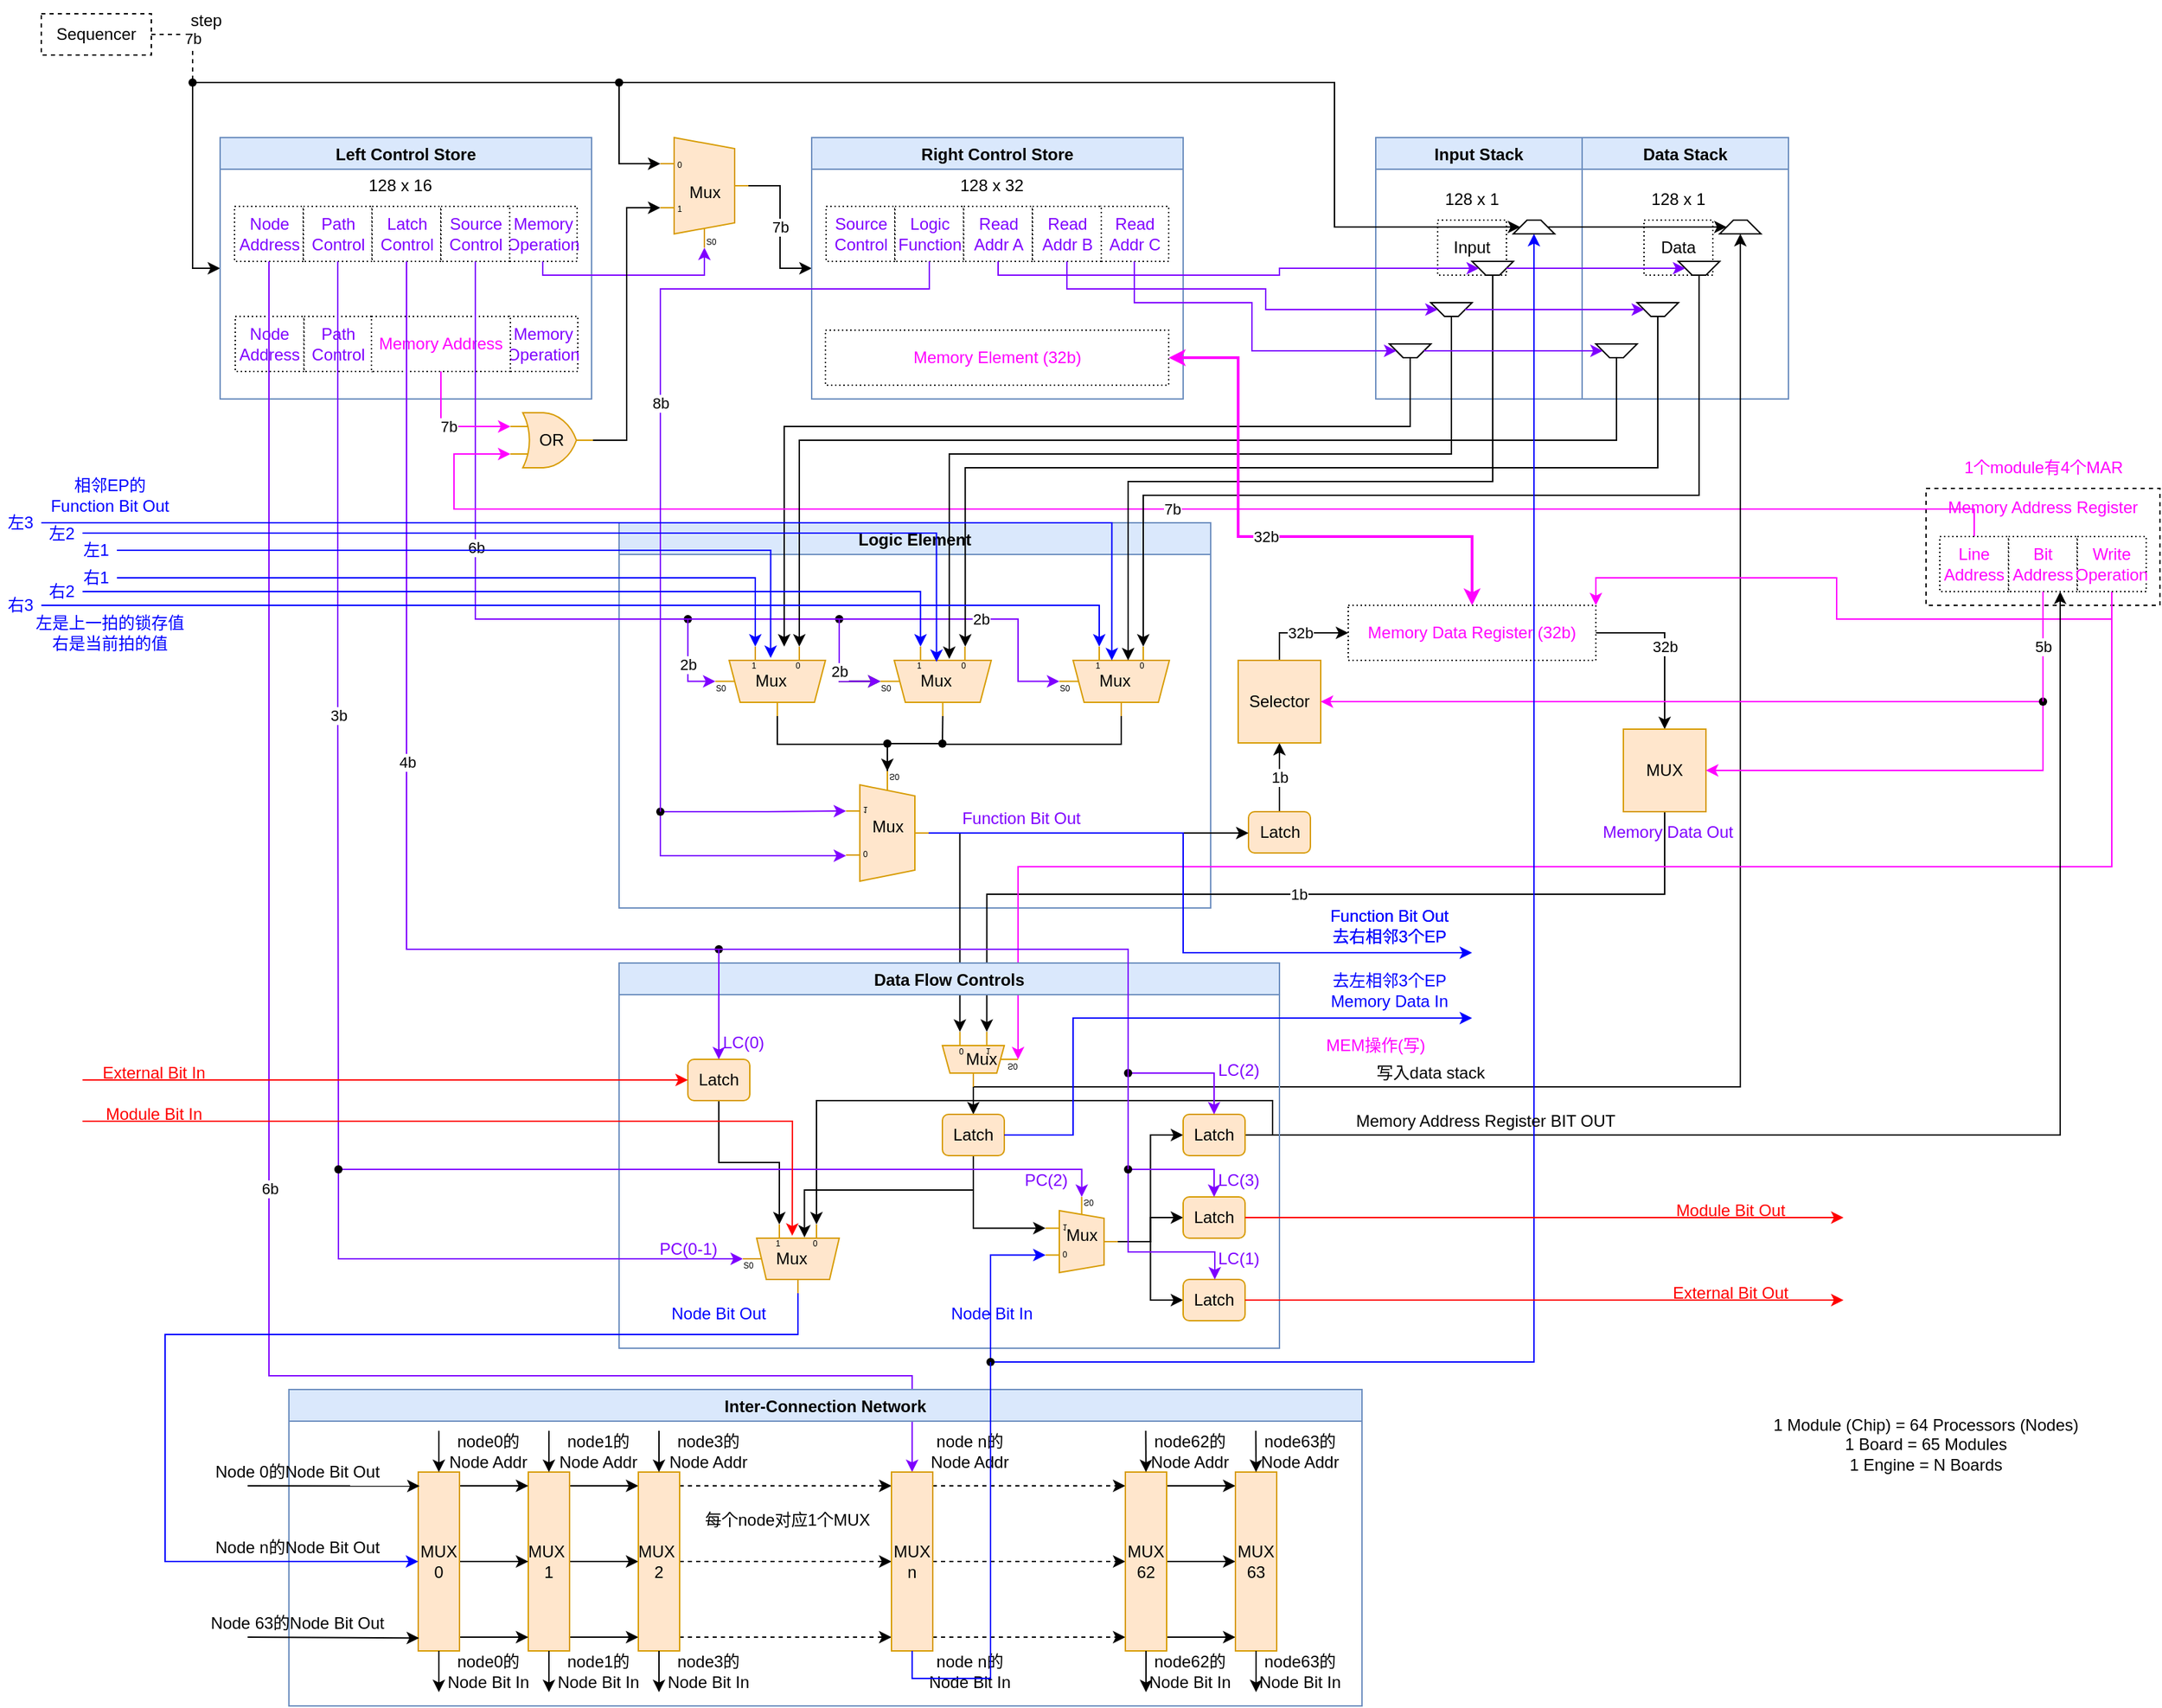 <mxfile version="25.0.3">
  <diagram name="第 1 页" id="7Me-aZaSUmGmrxn1Na8B">
    <mxGraphModel dx="2625" dy="1393" grid="1" gridSize="10" guides="1" tooltips="1" connect="1" arrows="1" fold="1" page="1" pageScale="1" pageWidth="1169" pageHeight="827" math="0" shadow="0">
      <root>
        <mxCell id="0" />
        <mxCell id="1" parent="0" />
        <mxCell id="seJ91NVI8mDDaZUqLPXB-1" value="Memory Address Register" style="rounded=0;whiteSpace=wrap;html=1;strokeColor=#000000;fontColor=#FF00FF;verticalAlign=top;dashed=1;" vertex="1" parent="1">
          <mxGeometry x="1420" y="385" width="170" height="85" as="geometry" />
        </mxCell>
        <mxCell id="seJ91NVI8mDDaZUqLPXB-2" value="" style="verticalLabelPosition=bottom;shadow=0;dashed=0;align=center;html=1;verticalAlign=top;shape=mxgraph.electrical.logic_gates.logic_gate;operation=or;strokeColor=#d79b00;fillColor=#ffe6cc;" vertex="1" parent="1">
          <mxGeometry x="391" y="330" width="60" height="40" as="geometry" />
        </mxCell>
        <mxCell id="seJ91NVI8mDDaZUqLPXB-3" style="edgeStyle=orthogonalEdgeStyle;rounded=0;orthogonalLoop=1;jettySize=auto;html=1;entryX=0;entryY=0.5;entryDx=0;entryDy=0;startArrow=none;" edge="1" parent="1" source="seJ91NVI8mDDaZUqLPXB-5" target="seJ91NVI8mDDaZUqLPXB-10">
          <mxGeometry relative="1" as="geometry" />
        </mxCell>
        <mxCell id="seJ91NVI8mDDaZUqLPXB-4" value="Sequencer" style="rounded=0;whiteSpace=wrap;html=1;dashed=1;" vertex="1" parent="1">
          <mxGeometry x="50" y="40" width="80" height="30" as="geometry" />
        </mxCell>
        <mxCell id="seJ91NVI8mDDaZUqLPXB-5" value="" style="shape=waypoint;sketch=0;fillStyle=solid;size=6;pointerEvents=1;points=[];fillColor=none;resizable=0;rotatable=0;perimeter=centerPerimeter;snapToPoint=1;dashed=1;" vertex="1" parent="1">
          <mxGeometry x="140" y="70" width="40" height="40" as="geometry" />
        </mxCell>
        <mxCell id="seJ91NVI8mDDaZUqLPXB-6" value="7b" style="edgeStyle=orthogonalEdgeStyle;rounded=0;orthogonalLoop=1;jettySize=auto;html=1;entryDx=0;entryDy=0;endArrow=none;dashed=1;" edge="1" parent="1" source="seJ91NVI8mDDaZUqLPXB-4" target="seJ91NVI8mDDaZUqLPXB-5">
          <mxGeometry relative="1" as="geometry">
            <mxPoint x="110" y="25" as="sourcePoint" />
            <mxPoint x="220" y="150" as="targetPoint" />
            <Array as="points">
              <mxPoint x="160" y="55" />
            </Array>
          </mxGeometry>
        </mxCell>
        <mxCell id="seJ91NVI8mDDaZUqLPXB-7" value="OR" style="text;html=1;strokeColor=none;fillColor=none;align=center;verticalAlign=middle;whiteSpace=wrap;rounded=0;dashed=1;dashPattern=1 2;" vertex="1" parent="1">
          <mxGeometry x="406" y="335" width="30" height="30" as="geometry" />
        </mxCell>
        <mxCell id="seJ91NVI8mDDaZUqLPXB-8" value="7b" style="edgeStyle=orthogonalEdgeStyle;rounded=0;orthogonalLoop=1;jettySize=auto;html=1;entryX=0;entryY=0.5;entryDx=0;entryDy=0;fontColor=#000000;exitX=1;exitY=0.5;exitDx=0;exitDy=-5;exitPerimeter=0;" edge="1" parent="1" source="seJ91NVI8mDDaZUqLPXB-9" target="seJ91NVI8mDDaZUqLPXB-21">
          <mxGeometry relative="1" as="geometry" />
        </mxCell>
        <mxCell id="seJ91NVI8mDDaZUqLPXB-9" value="Mux" style="shadow=0;dashed=0;align=center;html=1;strokeWidth=1;shape=mxgraph.electrical.abstract.mux2;dashPattern=1 2;flipV=0;fillColor=#ffe6cc;strokeColor=#d79b00;" vertex="1" parent="1">
          <mxGeometry x="500" y="130" width="64" height="80" as="geometry" />
        </mxCell>
        <mxCell id="seJ91NVI8mDDaZUqLPXB-10" value="Left Control Store" style="swimlane;fillColor=#dae8fc;strokeColor=#6c8ebf;" vertex="1" parent="1">
          <mxGeometry x="180" y="130" width="270" height="190" as="geometry" />
        </mxCell>
        <mxCell id="seJ91NVI8mDDaZUqLPXB-11" value="Node Address" style="rounded=0;whiteSpace=wrap;html=1;dashed=1;dashPattern=1 2;fontColor=#7F00FF;" vertex="1" parent="seJ91NVI8mDDaZUqLPXB-10">
          <mxGeometry x="10.5" y="50" width="50" height="40" as="geometry" />
        </mxCell>
        <mxCell id="seJ91NVI8mDDaZUqLPXB-12" value="Memory Operation" style="rounded=0;whiteSpace=wrap;html=1;dashed=1;dashPattern=1 2;fontColor=#7F00FF;" vertex="1" parent="seJ91NVI8mDDaZUqLPXB-10">
          <mxGeometry x="209.5" y="50" width="50" height="40" as="geometry" />
        </mxCell>
        <mxCell id="seJ91NVI8mDDaZUqLPXB-13" value="Path Control" style="rounded=0;whiteSpace=wrap;html=1;dashed=1;dashPattern=1 2;fontColor=#7F00FF;" vertex="1" parent="seJ91NVI8mDDaZUqLPXB-10">
          <mxGeometry x="60.5" y="50" width="50" height="40" as="geometry" />
        </mxCell>
        <mxCell id="seJ91NVI8mDDaZUqLPXB-14" value="Latch Control" style="rounded=0;whiteSpace=wrap;html=1;dashed=1;dashPattern=1 2;fontColor=#7F00FF;" vertex="1" parent="seJ91NVI8mDDaZUqLPXB-10">
          <mxGeometry x="110.5" y="50" width="50" height="40" as="geometry" />
        </mxCell>
        <mxCell id="seJ91NVI8mDDaZUqLPXB-15" value="Source Control" style="rounded=0;whiteSpace=wrap;html=1;dashed=1;dashPattern=1 2;fontColor=#7F00FF;" vertex="1" parent="seJ91NVI8mDDaZUqLPXB-10">
          <mxGeometry x="160.5" y="50" width="50" height="40" as="geometry" />
        </mxCell>
        <mxCell id="seJ91NVI8mDDaZUqLPXB-16" value="128 x 16" style="text;html=1;strokeColor=none;fillColor=none;align=center;verticalAlign=middle;whiteSpace=wrap;rounded=0;" vertex="1" parent="seJ91NVI8mDDaZUqLPXB-10">
          <mxGeometry x="100.5" y="20" width="60" height="30" as="geometry" />
        </mxCell>
        <mxCell id="seJ91NVI8mDDaZUqLPXB-17" value="Node Address" style="rounded=0;whiteSpace=wrap;html=1;dashed=1;dashPattern=1 2;fontColor=#7F00FF;" vertex="1" parent="seJ91NVI8mDDaZUqLPXB-10">
          <mxGeometry x="11" y="130" width="50" height="40" as="geometry" />
        </mxCell>
        <mxCell id="seJ91NVI8mDDaZUqLPXB-18" value="Memory Operation" style="rounded=0;whiteSpace=wrap;html=1;dashed=1;dashPattern=1 2;fontColor=#7F00FF;" vertex="1" parent="seJ91NVI8mDDaZUqLPXB-10">
          <mxGeometry x="210" y="130" width="50" height="40" as="geometry" />
        </mxCell>
        <mxCell id="seJ91NVI8mDDaZUqLPXB-19" value="Path Control" style="rounded=0;whiteSpace=wrap;html=1;dashed=1;dashPattern=1 2;fontColor=#7F00FF;" vertex="1" parent="seJ91NVI8mDDaZUqLPXB-10">
          <mxGeometry x="61" y="130" width="50" height="40" as="geometry" />
        </mxCell>
        <mxCell id="seJ91NVI8mDDaZUqLPXB-20" value="Memory Address" style="rounded=0;whiteSpace=wrap;html=1;dashed=1;dashPattern=1 2;fontColor=#FF00FF;" vertex="1" parent="seJ91NVI8mDDaZUqLPXB-10">
          <mxGeometry x="110" y="130" width="101" height="40" as="geometry" />
        </mxCell>
        <mxCell id="seJ91NVI8mDDaZUqLPXB-21" value="Right Control Store" style="swimlane;fillColor=#dae8fc;strokeColor=#6c8ebf;" vertex="1" parent="1">
          <mxGeometry x="610" y="130" width="270" height="190" as="geometry" />
        </mxCell>
        <mxCell id="seJ91NVI8mDDaZUqLPXB-22" value="128 x 32" style="text;html=1;strokeColor=none;fillColor=none;align=center;verticalAlign=middle;whiteSpace=wrap;rounded=0;" vertex="1" parent="seJ91NVI8mDDaZUqLPXB-21">
          <mxGeometry x="100.5" y="20" width="60" height="30" as="geometry" />
        </mxCell>
        <mxCell id="seJ91NVI8mDDaZUqLPXB-23" value="Source Control" style="rounded=0;whiteSpace=wrap;html=1;dashed=1;dashPattern=1 2;fontColor=#7F00FF;" vertex="1" parent="seJ91NVI8mDDaZUqLPXB-21">
          <mxGeometry x="10.5" y="50" width="50" height="40" as="geometry" />
        </mxCell>
        <mxCell id="seJ91NVI8mDDaZUqLPXB-24" value="Read Addr C" style="rounded=0;whiteSpace=wrap;html=1;dashed=1;dashPattern=1 2;fontColor=#7F00FF;" vertex="1" parent="seJ91NVI8mDDaZUqLPXB-21">
          <mxGeometry x="209.5" y="50" width="50" height="40" as="geometry" />
        </mxCell>
        <mxCell id="seJ91NVI8mDDaZUqLPXB-25" value="Logic Function" style="rounded=0;whiteSpace=wrap;html=1;dashed=1;dashPattern=1 2;fontColor=#7F00FF;" vertex="1" parent="seJ91NVI8mDDaZUqLPXB-21">
          <mxGeometry x="60.5" y="50" width="50" height="40" as="geometry" />
        </mxCell>
        <mxCell id="seJ91NVI8mDDaZUqLPXB-26" value="Read Addr A" style="rounded=0;whiteSpace=wrap;html=1;dashed=1;dashPattern=1 2;fontColor=#7F00FF;" vertex="1" parent="seJ91NVI8mDDaZUqLPXB-21">
          <mxGeometry x="110.5" y="50" width="50" height="40" as="geometry" />
        </mxCell>
        <mxCell id="seJ91NVI8mDDaZUqLPXB-27" value="Read Addr B" style="rounded=0;whiteSpace=wrap;html=1;dashed=1;dashPattern=1 2;fontColor=#7F00FF;" vertex="1" parent="seJ91NVI8mDDaZUqLPXB-21">
          <mxGeometry x="160.5" y="50" width="50" height="40" as="geometry" />
        </mxCell>
        <mxCell id="seJ91NVI8mDDaZUqLPXB-28" value="Memory Element (32b)" style="rounded=0;whiteSpace=wrap;html=1;dashed=1;dashPattern=1 2;fontColor=#FF00FF;" vertex="1" parent="seJ91NVI8mDDaZUqLPXB-21">
          <mxGeometry x="10" y="140" width="249.5" height="40" as="geometry" />
        </mxCell>
        <mxCell id="seJ91NVI8mDDaZUqLPXB-29" value="Input Stack" style="swimlane;fillColor=#dae8fc;strokeColor=#6c8ebf;" vertex="1" parent="1">
          <mxGeometry x="1020" y="130" width="150" height="190" as="geometry" />
        </mxCell>
        <mxCell id="seJ91NVI8mDDaZUqLPXB-30" value="128 x 1" style="text;html=1;strokeColor=none;fillColor=none;align=center;verticalAlign=middle;whiteSpace=wrap;rounded=0;" vertex="1" parent="seJ91NVI8mDDaZUqLPXB-29">
          <mxGeometry x="40" y="30" width="60" height="30" as="geometry" />
        </mxCell>
        <mxCell id="seJ91NVI8mDDaZUqLPXB-31" value="Input" style="rounded=0;whiteSpace=wrap;html=1;dashed=1;dashPattern=1 2;fontColor=#000000;" vertex="1" parent="seJ91NVI8mDDaZUqLPXB-29">
          <mxGeometry x="45" y="60" width="50" height="40" as="geometry" />
        </mxCell>
        <mxCell id="seJ91NVI8mDDaZUqLPXB-32" value="" style="shape=trapezoid;perimeter=trapezoidPerimeter;whiteSpace=wrap;html=1;fixedSize=1;strokeColor=#000000;fontColor=#000000;size=10;direction=west;" vertex="1" parent="seJ91NVI8mDDaZUqLPXB-29">
          <mxGeometry x="10" y="150" width="30" height="10" as="geometry" />
        </mxCell>
        <mxCell id="seJ91NVI8mDDaZUqLPXB-33" value="" style="shape=trapezoid;perimeter=trapezoidPerimeter;whiteSpace=wrap;html=1;fixedSize=1;strokeColor=#000000;fontColor=#000000;size=10;direction=west;" vertex="1" parent="seJ91NVI8mDDaZUqLPXB-29">
          <mxGeometry x="40" y="120" width="30" height="10" as="geometry" />
        </mxCell>
        <mxCell id="seJ91NVI8mDDaZUqLPXB-34" value="" style="shape=trapezoid;perimeter=trapezoidPerimeter;whiteSpace=wrap;html=1;fixedSize=1;strokeColor=#000000;fontColor=#000000;size=10;direction=west;" vertex="1" parent="seJ91NVI8mDDaZUqLPXB-29">
          <mxGeometry x="70" y="90" width="30" height="10" as="geometry" />
        </mxCell>
        <mxCell id="seJ91NVI8mDDaZUqLPXB-35" value="" style="shape=trapezoid;perimeter=trapezoidPerimeter;whiteSpace=wrap;html=1;fixedSize=1;strokeColor=#000000;fontColor=#000000;size=10;direction=east;" vertex="1" parent="seJ91NVI8mDDaZUqLPXB-29">
          <mxGeometry x="100" y="60" width="30" height="10" as="geometry" />
        </mxCell>
        <mxCell id="seJ91NVI8mDDaZUqLPXB-36" value="" style="shape=trapezoid;perimeter=trapezoidPerimeter;whiteSpace=wrap;html=1;fixedSize=1;strokeColor=#000000;fontColor=#000000;size=10;direction=west;" vertex="1" parent="seJ91NVI8mDDaZUqLPXB-29">
          <mxGeometry x="10" y="150" width="30" height="10" as="geometry" />
        </mxCell>
        <mxCell id="seJ91NVI8mDDaZUqLPXB-37" value="Data Stack" style="swimlane;fillColor=#dae8fc;strokeColor=#6c8ebf;" vertex="1" parent="1">
          <mxGeometry x="1170" y="130" width="150" height="190" as="geometry" />
        </mxCell>
        <mxCell id="seJ91NVI8mDDaZUqLPXB-38" value="128 x 1" style="text;html=1;strokeColor=none;fillColor=none;align=center;verticalAlign=middle;whiteSpace=wrap;rounded=0;" vertex="1" parent="seJ91NVI8mDDaZUqLPXB-37">
          <mxGeometry x="40" y="30" width="60" height="30" as="geometry" />
        </mxCell>
        <mxCell id="seJ91NVI8mDDaZUqLPXB-39" value="Data" style="rounded=0;whiteSpace=wrap;html=1;dashed=1;dashPattern=1 2;fontColor=#000000;" vertex="1" parent="seJ91NVI8mDDaZUqLPXB-37">
          <mxGeometry x="45" y="60" width="50" height="40" as="geometry" />
        </mxCell>
        <mxCell id="seJ91NVI8mDDaZUqLPXB-40" value="" style="shape=trapezoid;perimeter=trapezoidPerimeter;whiteSpace=wrap;html=1;fixedSize=1;strokeColor=#000000;fontColor=#000000;size=10;direction=west;" vertex="1" parent="seJ91NVI8mDDaZUqLPXB-37">
          <mxGeometry x="40" y="120" width="30" height="10" as="geometry" />
        </mxCell>
        <mxCell id="seJ91NVI8mDDaZUqLPXB-41" value="" style="shape=trapezoid;perimeter=trapezoidPerimeter;whiteSpace=wrap;html=1;fixedSize=1;strokeColor=#000000;fontColor=#000000;size=10;direction=west;" vertex="1" parent="seJ91NVI8mDDaZUqLPXB-37">
          <mxGeometry x="70" y="90" width="30" height="10" as="geometry" />
        </mxCell>
        <mxCell id="seJ91NVI8mDDaZUqLPXB-42" value="" style="shape=trapezoid;perimeter=trapezoidPerimeter;whiteSpace=wrap;html=1;fixedSize=1;strokeColor=#000000;fontColor=#000000;size=10;direction=east;" vertex="1" parent="seJ91NVI8mDDaZUqLPXB-37">
          <mxGeometry x="100" y="60" width="30" height="10" as="geometry" />
        </mxCell>
        <mxCell id="seJ91NVI8mDDaZUqLPXB-43" value="" style="shape=trapezoid;perimeter=trapezoidPerimeter;whiteSpace=wrap;html=1;fixedSize=1;strokeColor=#000000;fontColor=#000000;size=10;direction=west;" vertex="1" parent="seJ91NVI8mDDaZUqLPXB-37">
          <mxGeometry x="10" y="150" width="30" height="10" as="geometry" />
        </mxCell>
        <mxCell id="seJ91NVI8mDDaZUqLPXB-44" value="Logic Element" style="swimlane;fillColor=#dae8fc;strokeColor=#6c8ebf;" vertex="1" parent="1">
          <mxGeometry x="470" y="410" width="430" height="280" as="geometry">
            <mxRectangle x="390" y="470" width="120" height="30" as="alternateBounds" />
          </mxGeometry>
        </mxCell>
        <mxCell id="seJ91NVI8mDDaZUqLPXB-45" style="edgeStyle=orthogonalEdgeStyle;rounded=0;orthogonalLoop=1;jettySize=auto;html=1;exitDx=0;exitDy=-5;exitPerimeter=0;strokeColor=#000000;fontColor=#000000;startArrow=none;" edge="1" parent="seJ91NVI8mDDaZUqLPXB-44" source="seJ91NVI8mDDaZUqLPXB-57" target="seJ91NVI8mDDaZUqLPXB-50">
          <mxGeometry relative="1" as="geometry">
            <mxPoint x="210" y="160.5" as="targetPoint" />
          </mxGeometry>
        </mxCell>
        <mxCell id="seJ91NVI8mDDaZUqLPXB-46" value="Mux" style="shadow=0;dashed=0;align=center;html=1;strokeWidth=1;shape=mxgraph.electrical.abstract.mux2;direction=south;fillColor=#ffe6cc;strokeColor=#d79b00;" vertex="1" parent="seJ91NVI8mDDaZUqLPXB-44">
          <mxGeometry x="70" y="90" width="80" height="50.5" as="geometry" />
        </mxCell>
        <mxCell id="seJ91NVI8mDDaZUqLPXB-47" style="edgeStyle=orthogonalEdgeStyle;rounded=0;orthogonalLoop=1;jettySize=auto;html=1;exitDx=0;exitDy=-5;exitPerimeter=0;strokeColor=#000000;fontColor=#000000;endArrow=none;endFill=0;startArrow=none;" edge="1" parent="seJ91NVI8mDDaZUqLPXB-44" source="seJ91NVI8mDDaZUqLPXB-59" target="seJ91NVI8mDDaZUqLPXB-57">
          <mxGeometry relative="1" as="geometry">
            <Array as="points">
              <mxPoint x="210" y="160.5" />
              <mxPoint x="210" y="160.5" />
            </Array>
          </mxGeometry>
        </mxCell>
        <mxCell id="seJ91NVI8mDDaZUqLPXB-48" style="edgeStyle=orthogonalEdgeStyle;rounded=0;orthogonalLoop=1;jettySize=auto;html=1;exitX=1;exitY=0.5;exitDx=0;exitDy=-5;exitPerimeter=0;strokeColor=#000000;fontColor=#000000;endArrow=none;endFill=0;" edge="1" parent="seJ91NVI8mDDaZUqLPXB-44" source="seJ91NVI8mDDaZUqLPXB-49" target="seJ91NVI8mDDaZUqLPXB-59">
          <mxGeometry relative="1" as="geometry" />
        </mxCell>
        <mxCell id="seJ91NVI8mDDaZUqLPXB-49" value="Mux" style="shadow=0;dashed=0;align=center;html=1;strokeWidth=1;shape=mxgraph.electrical.abstract.mux2;direction=south;fillColor=#ffe6cc;strokeColor=#d79b00;" vertex="1" parent="seJ91NVI8mDDaZUqLPXB-44">
          <mxGeometry x="190" y="90" width="80.5" height="50.5" as="geometry" />
        </mxCell>
        <mxCell id="seJ91NVI8mDDaZUqLPXB-50" value="Mux" style="shadow=0;dashed=0;align=center;html=1;strokeWidth=1;shape=mxgraph.electrical.abstract.mux2;flipV=1;fillColor=#ffe6cc;strokeColor=#d79b00;" vertex="1" parent="seJ91NVI8mDDaZUqLPXB-44">
          <mxGeometry x="165" y="180.5" width="60" height="80" as="geometry" />
        </mxCell>
        <mxCell id="seJ91NVI8mDDaZUqLPXB-51" value="2b" style="edgeStyle=orthogonalEdgeStyle;rounded=0;orthogonalLoop=1;jettySize=auto;html=1;entryX=0.302;entryY=1;entryDx=10;entryDy=0;entryPerimeter=0;fontColor=#000000;startArrow=none;" edge="1" parent="seJ91NVI8mDDaZUqLPXB-44" source="seJ91NVI8mDDaZUqLPXB-54" target="seJ91NVI8mDDaZUqLPXB-49">
          <mxGeometry relative="1" as="geometry">
            <Array as="points">
              <mxPoint x="160" y="70" />
              <mxPoint x="160" y="118" />
            </Array>
          </mxGeometry>
        </mxCell>
        <mxCell id="seJ91NVI8mDDaZUqLPXB-52" value="" style="shape=waypoint;sketch=0;fillStyle=solid;size=6;pointerEvents=1;points=[];fillColor=none;resizable=0;rotatable=0;perimeter=centerPerimeter;snapToPoint=1;fontColor=#000000;" vertex="1" parent="seJ91NVI8mDDaZUqLPXB-44">
          <mxGeometry x="30" y="50" width="40" height="40" as="geometry" />
        </mxCell>
        <mxCell id="seJ91NVI8mDDaZUqLPXB-53" value="2b" style="edgeStyle=orthogonalEdgeStyle;rounded=0;orthogonalLoop=1;jettySize=auto;html=1;exitDx=0;exitDy=0;entryX=0.302;entryY=1;entryDx=10;entryDy=0;entryPerimeter=0;fontColor=#000000;startArrow=none;strokeColor=#7F00FF;" edge="1" parent="seJ91NVI8mDDaZUqLPXB-44" source="seJ91NVI8mDDaZUqLPXB-52" target="seJ91NVI8mDDaZUqLPXB-46">
          <mxGeometry relative="1" as="geometry" />
        </mxCell>
        <mxCell id="seJ91NVI8mDDaZUqLPXB-54" value="" style="shape=waypoint;sketch=0;fillStyle=solid;size=6;pointerEvents=1;points=[];fillColor=none;resizable=0;rotatable=0;perimeter=centerPerimeter;snapToPoint=1;fontColor=#000000;" vertex="1" parent="seJ91NVI8mDDaZUqLPXB-44">
          <mxGeometry x="140" y="50" width="40" height="40" as="geometry" />
        </mxCell>
        <mxCell id="seJ91NVI8mDDaZUqLPXB-55" value="" style="edgeStyle=orthogonalEdgeStyle;rounded=0;orthogonalLoop=1;jettySize=auto;html=1;entryDx=10;entryDy=0;entryPerimeter=0;fontColor=#000000;endArrow=none;strokeColor=#7F00FF;" edge="1" parent="seJ91NVI8mDDaZUqLPXB-44" source="seJ91NVI8mDDaZUqLPXB-52" target="seJ91NVI8mDDaZUqLPXB-54">
          <mxGeometry relative="1" as="geometry">
            <mxPoint x="440" y="520" as="sourcePoint" />
            <mxPoint x="570.0" y="567.5" as="targetPoint" />
            <Array as="points" />
          </mxGeometry>
        </mxCell>
        <mxCell id="seJ91NVI8mDDaZUqLPXB-56" value="Mux" style="shadow=0;dashed=0;align=center;html=1;strokeWidth=1;shape=mxgraph.electrical.abstract.mux2;direction=south;fillColor=#ffe6cc;strokeColor=#d79b00;" vertex="1" parent="seJ91NVI8mDDaZUqLPXB-44">
          <mxGeometry x="320" y="90" width="80" height="50.5" as="geometry" />
        </mxCell>
        <mxCell id="seJ91NVI8mDDaZUqLPXB-57" value="" style="shape=waypoint;sketch=0;fillStyle=solid;size=6;pointerEvents=1;points=[];fillColor=none;resizable=0;rotatable=0;perimeter=centerPerimeter;snapToPoint=1;fontColor=#000000;" vertex="1" parent="seJ91NVI8mDDaZUqLPXB-44">
          <mxGeometry x="175" y="140.5" width="40" height="40" as="geometry" />
        </mxCell>
        <mxCell id="seJ91NVI8mDDaZUqLPXB-58" value="" style="edgeStyle=orthogonalEdgeStyle;rounded=0;orthogonalLoop=1;jettySize=auto;html=1;exitX=1;exitY=0.5;exitDx=0;exitDy=-5;exitPerimeter=0;strokeColor=#000000;fontColor=#000000;endArrow=none;" edge="1" parent="seJ91NVI8mDDaZUqLPXB-44" source="seJ91NVI8mDDaZUqLPXB-46" target="seJ91NVI8mDDaZUqLPXB-57">
          <mxGeometry relative="1" as="geometry">
            <mxPoint x="502.5" y="610.5" as="sourcePoint" />
            <mxPoint x="585.0" y="670" as="targetPoint" />
            <Array as="points">
              <mxPoint x="115" y="161" />
              <mxPoint x="195" y="161" />
            </Array>
          </mxGeometry>
        </mxCell>
        <mxCell id="seJ91NVI8mDDaZUqLPXB-59" value="" style="shape=waypoint;sketch=0;fillStyle=solid;size=6;pointerEvents=1;points=[];fillColor=none;resizable=0;rotatable=0;perimeter=centerPerimeter;snapToPoint=1;fontColor=#000000;" vertex="1" parent="seJ91NVI8mDDaZUqLPXB-44">
          <mxGeometry x="215" y="140.5" width="40" height="40" as="geometry" />
        </mxCell>
        <mxCell id="seJ91NVI8mDDaZUqLPXB-60" style="edgeStyle=orthogonalEdgeStyle;rounded=0;orthogonalLoop=1;jettySize=auto;html=1;exitX=1;exitY=0.5;exitDx=0;exitDy=-5;exitPerimeter=0;strokeColor=#000000;fontColor=#000000;endArrow=none;endFill=0;entryX=0.557;entryY=0.562;entryDx=0;entryDy=0;entryPerimeter=0;" edge="1" parent="seJ91NVI8mDDaZUqLPXB-44" source="seJ91NVI8mDDaZUqLPXB-56" target="seJ91NVI8mDDaZUqLPXB-59">
          <mxGeometry relative="1" as="geometry">
            <mxPoint x="280" y="190" as="targetPoint" />
            <Array as="points">
              <mxPoint x="365" y="161" />
              <mxPoint x="235" y="161" />
            </Array>
          </mxGeometry>
        </mxCell>
        <mxCell id="seJ91NVI8mDDaZUqLPXB-61" value="2b" style="edgeStyle=orthogonalEdgeStyle;rounded=0;orthogonalLoop=1;jettySize=auto;html=1;entryX=0.302;entryY=1;entryDx=10;entryDy=0;entryPerimeter=0;fontColor=#000000;strokeColor=#7F00FF;" edge="1" parent="seJ91NVI8mDDaZUqLPXB-44">
          <mxGeometry relative="1" as="geometry">
            <mxPoint x="160" y="70" as="sourcePoint" />
            <mxPoint x="320" y="115.25" as="targetPoint" />
            <Array as="points">
              <mxPoint x="290" y="70" />
              <mxPoint x="290" y="115" />
            </Array>
          </mxGeometry>
        </mxCell>
        <mxCell id="seJ91NVI8mDDaZUqLPXB-62" value="2b" style="edgeStyle=orthogonalEdgeStyle;rounded=0;orthogonalLoop=1;jettySize=auto;html=1;entryX=0.302;entryY=1;entryDx=10;entryDy=0;entryPerimeter=0;fontColor=#000000;startArrow=none;strokeColor=#7F00FF;" edge="1" parent="seJ91NVI8mDDaZUqLPXB-44">
          <mxGeometry relative="1" as="geometry">
            <mxPoint x="160" y="70" as="sourcePoint" />
            <mxPoint x="190" y="115.25" as="targetPoint" />
            <Array as="points">
              <mxPoint x="160" y="70" />
              <mxPoint x="160" y="118" />
            </Array>
          </mxGeometry>
        </mxCell>
        <mxCell id="seJ91NVI8mDDaZUqLPXB-63" value="Function Bit Out" style="text;html=1;strokeColor=none;fillColor=none;align=center;verticalAlign=middle;whiteSpace=wrap;rounded=0;fontColor=#7F00FF;" vertex="1" parent="seJ91NVI8mDDaZUqLPXB-44">
          <mxGeometry x="240" y="200" width="105" height="30" as="geometry" />
        </mxCell>
        <mxCell id="seJ91NVI8mDDaZUqLPXB-64" value="step" style="text;html=1;strokeColor=none;fillColor=none;align=center;verticalAlign=middle;whiteSpace=wrap;rounded=0;fontColor=#000000;" vertex="1" parent="1">
          <mxGeometry x="140" y="30" width="60" height="30" as="geometry" />
        </mxCell>
        <mxCell id="seJ91NVI8mDDaZUqLPXB-65" style="edgeStyle=orthogonalEdgeStyle;rounded=0;orthogonalLoop=1;jettySize=auto;html=1;exitDx=0;exitDy=0;fontColor=#000000;startArrow=none;exitX=0.5;exitY=0;" edge="1" parent="1" source="seJ91NVI8mDDaZUqLPXB-32" target="seJ91NVI8mDDaZUqLPXB-46">
          <mxGeometry relative="1" as="geometry">
            <mxPoint x="1155" y="350" as="sourcePoint" />
            <Array as="points">
              <mxPoint x="1045" y="340" />
              <mxPoint x="590" y="340" />
            </Array>
          </mxGeometry>
        </mxCell>
        <mxCell id="seJ91NVI8mDDaZUqLPXB-66" value="6b" style="edgeStyle=orthogonalEdgeStyle;rounded=0;orthogonalLoop=1;jettySize=auto;html=1;exitX=0.5;exitY=1;exitDx=0;exitDy=0;fontColor=#000000;endArrow=none;entryX=0.528;entryY=0.434;entryDx=0;entryDy=0;entryPerimeter=0;strokeColor=#7F00FF;" edge="1" parent="1" source="seJ91NVI8mDDaZUqLPXB-15" target="seJ91NVI8mDDaZUqLPXB-52">
          <mxGeometry relative="1" as="geometry">
            <mxPoint x="365.5" y="240" as="sourcePoint" />
            <mxPoint x="366" y="480" as="targetPoint" />
            <Array as="points">
              <mxPoint x="366" y="480" />
            </Array>
          </mxGeometry>
        </mxCell>
        <mxCell id="seJ91NVI8mDDaZUqLPXB-67" value="" style="edgeStyle=orthogonalEdgeStyle;rounded=0;orthogonalLoop=1;jettySize=auto;html=1;exitX=0.5;exitY=1;exitDx=0;exitDy=0;entryX=0.344;entryY=1;entryDx=10;entryDy=0;entryPerimeter=0;fontColor=#000000;strokeColor=#7F00FF;" edge="1" parent="1" source="seJ91NVI8mDDaZUqLPXB-12" target="seJ91NVI8mDDaZUqLPXB-9">
          <mxGeometry relative="1" as="geometry">
            <Array as="points">
              <mxPoint x="414" y="230" />
            </Array>
          </mxGeometry>
        </mxCell>
        <mxCell id="seJ91NVI8mDDaZUqLPXB-68" style="edgeStyle=orthogonalEdgeStyle;rounded=0;orthogonalLoop=1;jettySize=auto;html=1;entryX=0;entryY=0.2;entryDx=0;entryDy=3;entryPerimeter=0;fontColor=#000000;" edge="1" parent="1" source="seJ91NVI8mDDaZUqLPXB-69" target="seJ91NVI8mDDaZUqLPXB-9">
          <mxGeometry relative="1" as="geometry">
            <Array as="points">
              <mxPoint x="470" y="149" />
            </Array>
          </mxGeometry>
        </mxCell>
        <mxCell id="seJ91NVI8mDDaZUqLPXB-69" value="" style="shape=waypoint;sketch=0;fillStyle=solid;size=6;pointerEvents=1;points=[];fillColor=none;resizable=0;rotatable=0;perimeter=centerPerimeter;snapToPoint=1;fontColor=#000000;" vertex="1" parent="1">
          <mxGeometry x="450" y="70" width="40" height="40" as="geometry" />
        </mxCell>
        <mxCell id="seJ91NVI8mDDaZUqLPXB-70" value="" style="edgeStyle=orthogonalEdgeStyle;rounded=0;orthogonalLoop=1;jettySize=auto;html=1;exitX=0.575;exitY=0.65;exitDx=0;exitDy=0;exitPerimeter=0;endArrow=none;" edge="1" parent="1" source="seJ91NVI8mDDaZUqLPXB-5" target="seJ91NVI8mDDaZUqLPXB-69">
          <mxGeometry relative="1" as="geometry">
            <mxPoint x="910" y="90" as="targetPoint" />
            <mxPoint x="160" y="90" as="sourcePoint" />
          </mxGeometry>
        </mxCell>
        <mxCell id="seJ91NVI8mDDaZUqLPXB-71" style="edgeStyle=orthogonalEdgeStyle;rounded=0;orthogonalLoop=1;jettySize=auto;html=1;exitX=1;exitY=0.5;exitDx=0;exitDy=0;exitPerimeter=0;entryX=0;entryY=0.6;entryDx=0;entryDy=3;entryPerimeter=0;fontColor=#000000;" edge="1" parent="1" source="seJ91NVI8mDDaZUqLPXB-2" target="seJ91NVI8mDDaZUqLPXB-9">
          <mxGeometry relative="1" as="geometry" />
        </mxCell>
        <mxCell id="seJ91NVI8mDDaZUqLPXB-72" value="7b" style="edgeStyle=orthogonalEdgeStyle;rounded=0;orthogonalLoop=1;jettySize=auto;html=1;entryX=0;entryY=0.25;entryDx=0;entryDy=0;entryPerimeter=0;fontColor=#000000;exitX=0.5;exitY=1;exitDx=0;exitDy=0;strokeColor=#FF00FF;" edge="1" parent="1" source="seJ91NVI8mDDaZUqLPXB-20" target="seJ91NVI8mDDaZUqLPXB-2">
          <mxGeometry relative="1" as="geometry" />
        </mxCell>
        <mxCell id="seJ91NVI8mDDaZUqLPXB-73" value="7b" style="edgeStyle=orthogonalEdgeStyle;rounded=0;orthogonalLoop=1;jettySize=auto;html=1;entryX=0;entryY=0.75;entryDx=0;entryDy=0;entryPerimeter=0;fontColor=#000000;strokeColor=#FF00FF;" edge="1" parent="1" source="seJ91NVI8mDDaZUqLPXB-104" target="seJ91NVI8mDDaZUqLPXB-2">
          <mxGeometry relative="1" as="geometry">
            <mxPoint x="130" y="360" as="sourcePoint" />
            <Array as="points">
              <mxPoint x="1455" y="400" />
              <mxPoint x="350" y="400" />
              <mxPoint x="350" y="360" />
            </Array>
          </mxGeometry>
        </mxCell>
        <mxCell id="seJ91NVI8mDDaZUqLPXB-74" style="edgeStyle=orthogonalEdgeStyle;rounded=0;orthogonalLoop=1;jettySize=auto;html=1;exitX=0.5;exitY=1;exitDx=0;exitDy=0;entryX=1;entryY=0.5;entryDx=0;entryDy=0;fontColor=#000000;strokeColor=#7F00FF;" edge="1" parent="1" source="seJ91NVI8mDDaZUqLPXB-26" target="seJ91NVI8mDDaZUqLPXB-34">
          <mxGeometry relative="1" as="geometry">
            <mxPoint x="1081" y="225" as="targetPoint" />
            <Array as="points">
              <mxPoint x="746" y="230" />
              <mxPoint x="950" y="230" />
              <mxPoint x="950" y="225" />
            </Array>
          </mxGeometry>
        </mxCell>
        <mxCell id="seJ91NVI8mDDaZUqLPXB-75" style="edgeStyle=orthogonalEdgeStyle;rounded=0;orthogonalLoop=1;jettySize=auto;html=1;entryX=1;entryY=0.5;entryDx=0;entryDy=0;fontColor=#000000;exitX=0.5;exitY=1;exitDx=0;exitDy=0;strokeColor=#7F00FF;" edge="1" parent="1" source="seJ91NVI8mDDaZUqLPXB-27" target="seJ91NVI8mDDaZUqLPXB-33">
          <mxGeometry relative="1" as="geometry">
            <mxPoint x="1081" y="255" as="targetPoint" />
            <Array as="points">
              <mxPoint x="796" y="240" />
              <mxPoint x="940" y="240" />
              <mxPoint x="940" y="255" />
            </Array>
          </mxGeometry>
        </mxCell>
        <mxCell id="seJ91NVI8mDDaZUqLPXB-76" style="edgeStyle=orthogonalEdgeStyle;rounded=0;orthogonalLoop=1;jettySize=auto;html=1;exitX=0.5;exitY=1;exitDx=0;exitDy=0;entryX=1;entryY=0.5;entryDx=0;entryDy=0;fontColor=#000000;strokeColor=#7F00FF;" edge="1" parent="1" source="seJ91NVI8mDDaZUqLPXB-24" target="seJ91NVI8mDDaZUqLPXB-32">
          <mxGeometry relative="1" as="geometry">
            <Array as="points">
              <mxPoint x="844" y="250" />
              <mxPoint x="930" y="250" />
              <mxPoint x="930" y="285" />
            </Array>
          </mxGeometry>
        </mxCell>
        <mxCell id="seJ91NVI8mDDaZUqLPXB-77" style="edgeStyle=orthogonalEdgeStyle;rounded=0;orthogonalLoop=1;jettySize=auto;html=1;exitDx=0;exitDy=0;exitPerimeter=0;startArrow=none;entryX=0;entryY=0.5;entryDx=0;entryDy=0;" edge="1" parent="1" source="seJ91NVI8mDDaZUqLPXB-69" target="seJ91NVI8mDDaZUqLPXB-35">
          <mxGeometry relative="1" as="geometry">
            <mxPoint x="1081" y="195" as="targetPoint" />
            <mxPoint x="190" y="70" as="sourcePoint" />
            <Array as="points">
              <mxPoint x="990" y="90" />
              <mxPoint x="990" y="195" />
            </Array>
          </mxGeometry>
        </mxCell>
        <mxCell id="seJ91NVI8mDDaZUqLPXB-78" style="edgeStyle=orthogonalEdgeStyle;rounded=0;orthogonalLoop=1;jettySize=auto;html=1;exitX=0.5;exitY=0;exitDx=0;exitDy=0;entryX=0;entryY=0.197;entryDx=0;entryDy=3;entryPerimeter=0;fontColor=#000000;strokeColor=#000000;" edge="1" parent="1" source="seJ91NVI8mDDaZUqLPXB-40" target="seJ91NVI8mDDaZUqLPXB-49">
          <mxGeometry relative="1" as="geometry">
            <Array as="points">
              <mxPoint x="1225" y="370" />
              <mxPoint x="722" y="370" />
            </Array>
          </mxGeometry>
        </mxCell>
        <mxCell id="seJ91NVI8mDDaZUqLPXB-79" style="edgeStyle=orthogonalEdgeStyle;rounded=0;orthogonalLoop=1;jettySize=auto;html=1;entryX=0;entryY=0.2;entryDx=0;entryDy=3;entryPerimeter=0;strokeColor=#7F00FF;fontColor=#000000;" edge="1" parent="1" source="seJ91NVI8mDDaZUqLPXB-81" target="seJ91NVI8mDDaZUqLPXB-50">
          <mxGeometry relative="1" as="geometry">
            <Array as="points">
              <mxPoint x="500" y="652" />
              <mxPoint x="635" y="652" />
            </Array>
          </mxGeometry>
        </mxCell>
        <mxCell id="seJ91NVI8mDDaZUqLPXB-80" style="edgeStyle=orthogonalEdgeStyle;rounded=0;orthogonalLoop=1;jettySize=auto;html=1;entryX=0;entryY=0.6;entryDx=0;entryDy=3;entryPerimeter=0;strokeColor=#7F00FF;fontColor=#000000;endArrow=classic;endFill=1;" edge="1" parent="1" source="seJ91NVI8mDDaZUqLPXB-81" target="seJ91NVI8mDDaZUqLPXB-50">
          <mxGeometry relative="1" as="geometry" />
        </mxCell>
        <mxCell id="seJ91NVI8mDDaZUqLPXB-81" value="" style="shape=waypoint;sketch=0;fillStyle=solid;size=6;pointerEvents=1;points=[];fillColor=none;resizable=0;rotatable=0;perimeter=centerPerimeter;snapToPoint=1;fontColor=#000000;" vertex="1" parent="1">
          <mxGeometry x="480" y="600" width="40" height="40" as="geometry" />
        </mxCell>
        <mxCell id="seJ91NVI8mDDaZUqLPXB-82" value="8b" style="edgeStyle=orthogonalEdgeStyle;rounded=0;orthogonalLoop=1;jettySize=auto;html=1;fontColor=#000000;exitX=0.5;exitY=1;exitDx=0;exitDy=0;entryDx=0;entryDy=3;entryPerimeter=0;endArrow=none;strokeColor=#7F00FF;" edge="1" parent="1" source="seJ91NVI8mDDaZUqLPXB-25" target="seJ91NVI8mDDaZUqLPXB-81">
          <mxGeometry relative="1" as="geometry">
            <mxPoint x="695.5" y="220" as="sourcePoint" />
            <mxPoint x="635" y="619.8" as="targetPoint" />
            <Array as="points">
              <mxPoint x="696" y="240" />
              <mxPoint x="500" y="240" />
            </Array>
          </mxGeometry>
        </mxCell>
        <mxCell id="seJ91NVI8mDDaZUqLPXB-83" style="edgeStyle=orthogonalEdgeStyle;rounded=0;orthogonalLoop=1;jettySize=auto;html=1;exitX=0.5;exitY=0;exitDx=0;exitDy=0;entryX=0;entryY=0.2;entryDx=0;entryDy=3;entryPerimeter=0;strokeColor=#000000;fontColor=#000000;endArrow=classic;endFill=1;" edge="1" parent="1" source="seJ91NVI8mDDaZUqLPXB-43" target="seJ91NVI8mDDaZUqLPXB-46">
          <mxGeometry relative="1" as="geometry">
            <Array as="points">
              <mxPoint x="1195" y="350" />
              <mxPoint x="601" y="350" />
            </Array>
          </mxGeometry>
        </mxCell>
        <mxCell id="seJ91NVI8mDDaZUqLPXB-84" style="edgeStyle=orthogonalEdgeStyle;rounded=0;orthogonalLoop=1;jettySize=auto;html=1;exitX=0.5;exitY=0;exitDx=0;exitDy=0;strokeColor=#000000;fontColor=#000000;endArrow=classic;endFill=1;entryX=0.177;entryY=0.379;entryDx=0;entryDy=0;entryPerimeter=0;" edge="1" parent="1" source="seJ91NVI8mDDaZUqLPXB-33" target="seJ91NVI8mDDaZUqLPXB-49">
          <mxGeometry relative="1" as="geometry">
            <mxPoint x="710" y="450" as="targetPoint" />
            <Array as="points">
              <mxPoint x="1075" y="360" />
              <mxPoint x="710" y="360" />
            </Array>
          </mxGeometry>
        </mxCell>
        <mxCell id="seJ91NVI8mDDaZUqLPXB-85" style="edgeStyle=orthogonalEdgeStyle;rounded=0;orthogonalLoop=1;jettySize=auto;html=1;exitX=0.5;exitY=0;exitDx=0;exitDy=0;entryX=0;entryY=0.2;entryDx=0;entryDy=3;entryPerimeter=0;strokeColor=#000000;fontColor=#000000;endArrow=classic;endFill=1;" edge="1" parent="1" source="seJ91NVI8mDDaZUqLPXB-41" target="seJ91NVI8mDDaZUqLPXB-56">
          <mxGeometry relative="1" as="geometry">
            <Array as="points">
              <mxPoint x="1255" y="390" />
              <mxPoint x="851" y="390" />
            </Array>
          </mxGeometry>
        </mxCell>
        <mxCell id="seJ91NVI8mDDaZUqLPXB-86" style="edgeStyle=orthogonalEdgeStyle;rounded=0;orthogonalLoop=1;jettySize=auto;html=1;exitX=0.5;exitY=0;exitDx=0;exitDy=0;entryX=0.198;entryY=0.375;entryDx=0;entryDy=0;entryPerimeter=0;strokeColor=#000000;fontColor=#000000;endArrow=classic;endFill=1;" edge="1" parent="1" source="seJ91NVI8mDDaZUqLPXB-34" target="seJ91NVI8mDDaZUqLPXB-56">
          <mxGeometry relative="1" as="geometry">
            <Array as="points">
              <mxPoint x="1105" y="380" />
              <mxPoint x="840" y="380" />
            </Array>
          </mxGeometry>
        </mxCell>
        <mxCell id="seJ91NVI8mDDaZUqLPXB-87" style="edgeStyle=orthogonalEdgeStyle;rounded=0;orthogonalLoop=1;jettySize=auto;html=1;exitX=0;exitY=0.5;exitDx=0;exitDy=0;strokeColor=#7F00FF;fontColor=#000000;endArrow=classic;endFill=1;" edge="1" parent="1" source="seJ91NVI8mDDaZUqLPXB-36" target="seJ91NVI8mDDaZUqLPXB-43">
          <mxGeometry relative="1" as="geometry" />
        </mxCell>
        <mxCell id="seJ91NVI8mDDaZUqLPXB-88" style="edgeStyle=orthogonalEdgeStyle;rounded=0;orthogonalLoop=1;jettySize=auto;html=1;exitX=0;exitY=0.5;exitDx=0;exitDy=0;strokeColor=#7F00FF;fontColor=#000000;endArrow=classic;endFill=1;" edge="1" parent="1" source="seJ91NVI8mDDaZUqLPXB-33" target="seJ91NVI8mDDaZUqLPXB-40">
          <mxGeometry relative="1" as="geometry" />
        </mxCell>
        <mxCell id="seJ91NVI8mDDaZUqLPXB-89" style="edgeStyle=orthogonalEdgeStyle;rounded=0;orthogonalLoop=1;jettySize=auto;html=1;exitX=0;exitY=0.5;exitDx=0;exitDy=0;strokeColor=#7F00FF;fontColor=#000000;endArrow=classic;endFill=1;" edge="1" parent="1" source="seJ91NVI8mDDaZUqLPXB-34" target="seJ91NVI8mDDaZUqLPXB-41">
          <mxGeometry relative="1" as="geometry" />
        </mxCell>
        <mxCell id="seJ91NVI8mDDaZUqLPXB-90" style="edgeStyle=orthogonalEdgeStyle;rounded=0;orthogonalLoop=1;jettySize=auto;html=1;exitX=1;exitY=0.5;exitDx=0;exitDy=0;strokeColor=#000000;fontColor=#000000;endArrow=classic;endFill=1;" edge="1" parent="1" source="seJ91NVI8mDDaZUqLPXB-35" target="seJ91NVI8mDDaZUqLPXB-42">
          <mxGeometry relative="1" as="geometry" />
        </mxCell>
        <mxCell id="seJ91NVI8mDDaZUqLPXB-91" style="edgeStyle=orthogonalEdgeStyle;rounded=0;orthogonalLoop=1;jettySize=auto;html=1;exitX=1;exitY=0.5;exitDx=0;exitDy=-5;exitPerimeter=0;entryX=0;entryY=0.177;entryDx=0;entryDy=3;entryPerimeter=0;strokeColor=#000000;strokeWidth=1;fontColor=#000000;endArrow=classic;endFill=1;" edge="1" parent="1" source="seJ91NVI8mDDaZUqLPXB-50" target="seJ91NVI8mDDaZUqLPXB-139">
          <mxGeometry relative="1" as="geometry">
            <mxPoint x="717.75" y="780" as="targetPoint" />
          </mxGeometry>
        </mxCell>
        <mxCell id="seJ91NVI8mDDaZUqLPXB-92" style="edgeStyle=orthogonalEdgeStyle;rounded=0;orthogonalLoop=1;jettySize=auto;html=1;strokeColor=#000000;strokeWidth=1;fontColor=#000000;endArrow=classic;endFill=1;entryX=0.5;entryY=1;entryDx=0;entryDy=0;exitX=1;exitY=0.5;exitDx=0;exitDy=-5;exitPerimeter=0;" edge="1" parent="1" source="seJ91NVI8mDDaZUqLPXB-139" target="seJ91NVI8mDDaZUqLPXB-42">
          <mxGeometry relative="1" as="geometry">
            <mxPoint x="1010" y="680" as="targetPoint" />
            <Array as="points">
              <mxPoint x="1285" y="820" />
            </Array>
            <mxPoint x="740" y="820" as="sourcePoint" />
          </mxGeometry>
        </mxCell>
        <mxCell id="seJ91NVI8mDDaZUqLPXB-93" value="32b" style="edgeStyle=orthogonalEdgeStyle;rounded=0;orthogonalLoop=1;jettySize=auto;html=1;exitX=1;exitY=0.5;exitDx=0;exitDy=0;entryX=0.5;entryY=0;entryDx=0;entryDy=0;strokeColor=#000000;strokeWidth=1;fontColor=#000000;startArrow=none;startFill=0;endArrow=classic;endFill=1;" edge="1" parent="1" source="seJ91NVI8mDDaZUqLPXB-94" target="seJ91NVI8mDDaZUqLPXB-102">
          <mxGeometry relative="1" as="geometry" />
        </mxCell>
        <mxCell id="seJ91NVI8mDDaZUqLPXB-94" value="Memory Data Register (32b)" style="rounded=0;whiteSpace=wrap;html=1;dashed=1;dashPattern=1 2;fontColor=#FF00FF;" vertex="1" parent="1">
          <mxGeometry x="1000" y="470" width="180" height="40" as="geometry" />
        </mxCell>
        <mxCell id="seJ91NVI8mDDaZUqLPXB-95" value="32b" style="edgeStyle=orthogonalEdgeStyle;rounded=0;orthogonalLoop=1;jettySize=auto;html=1;strokeColor=#FF00FF;strokeWidth=2;fontColor=#000000;endArrow=classic;endFill=1;startArrow=classic;startFill=1;entryX=0.5;entryY=0;entryDx=0;entryDy=0;" edge="1" parent="1" source="seJ91NVI8mDDaZUqLPXB-28" target="seJ91NVI8mDDaZUqLPXB-94">
          <mxGeometry relative="1" as="geometry">
            <Array as="points">
              <mxPoint x="920" y="290" />
              <mxPoint x="920" y="420" />
              <mxPoint x="1090" y="420" />
            </Array>
          </mxGeometry>
        </mxCell>
        <mxCell id="seJ91NVI8mDDaZUqLPXB-96" value="1b" style="edgeStyle=orthogonalEdgeStyle;rounded=0;orthogonalLoop=1;jettySize=auto;html=1;exitX=0.5;exitY=0;exitDx=0;exitDy=0;entryX=0.5;entryY=1;entryDx=0;entryDy=0;strokeColor=#000000;strokeWidth=1;fontColor=#000000;startArrow=none;startFill=0;endArrow=classic;endFill=1;" edge="1" parent="1" source="seJ91NVI8mDDaZUqLPXB-97" target="seJ91NVI8mDDaZUqLPXB-99">
          <mxGeometry relative="1" as="geometry" />
        </mxCell>
        <mxCell id="seJ91NVI8mDDaZUqLPXB-97" value="Latch" style="rounded=1;whiteSpace=wrap;html=1;strokeColor=#d79b00;fillColor=#ffe6cc;" vertex="1" parent="1">
          <mxGeometry x="927.5" y="620" width="45" height="30" as="geometry" />
        </mxCell>
        <mxCell id="seJ91NVI8mDDaZUqLPXB-98" value="32b" style="edgeStyle=orthogonalEdgeStyle;rounded=0;orthogonalLoop=1;jettySize=auto;html=1;exitX=0.5;exitY=0;exitDx=0;exitDy=0;entryX=0;entryY=0.5;entryDx=0;entryDy=0;strokeColor=#000000;strokeWidth=1;fontColor=#000000;startArrow=none;startFill=0;endArrow=classic;endFill=1;" edge="1" parent="1" source="seJ91NVI8mDDaZUqLPXB-99" target="seJ91NVI8mDDaZUqLPXB-94">
          <mxGeometry relative="1" as="geometry" />
        </mxCell>
        <mxCell id="seJ91NVI8mDDaZUqLPXB-99" value="Selector" style="rounded=0;whiteSpace=wrap;html=1;strokeColor=#d79b00;fillColor=#ffe6cc;" vertex="1" parent="1">
          <mxGeometry x="920" y="510" width="60" height="60" as="geometry" />
        </mxCell>
        <mxCell id="seJ91NVI8mDDaZUqLPXB-100" style="edgeStyle=orthogonalEdgeStyle;rounded=0;orthogonalLoop=1;jettySize=auto;html=1;exitX=1;exitY=0.5;exitDx=0;exitDy=-5;exitPerimeter=0;strokeColor=#000000;strokeWidth=1;fontColor=#000000;startArrow=none;startFill=0;endArrow=classic;endFill=1;" edge="1" parent="1" source="seJ91NVI8mDDaZUqLPXB-50" target="seJ91NVI8mDDaZUqLPXB-97">
          <mxGeometry relative="1" as="geometry">
            <Array as="points">
              <mxPoint x="880" y="636" />
              <mxPoint x="880" y="636" />
            </Array>
          </mxGeometry>
        </mxCell>
        <mxCell id="seJ91NVI8mDDaZUqLPXB-101" value="1b" style="edgeStyle=orthogonalEdgeStyle;rounded=0;orthogonalLoop=1;jettySize=auto;html=1;exitX=0.5;exitY=1;exitDx=0;exitDy=0;strokeColor=#000000;strokeWidth=1;fontColor=#000000;startArrow=none;startFill=0;endArrow=classic;endFill=1;entryX=0;entryY=0.532;entryDx=0;entryDy=3;entryPerimeter=0;" edge="1" parent="1" source="seJ91NVI8mDDaZUqLPXB-102" target="seJ91NVI8mDDaZUqLPXB-139">
          <mxGeometry relative="1" as="geometry">
            <mxPoint x="737.25" y="780" as="targetPoint" />
            <Array as="points">
              <mxPoint x="1230" y="680" />
              <mxPoint x="737" y="680" />
            </Array>
          </mxGeometry>
        </mxCell>
        <mxCell id="seJ91NVI8mDDaZUqLPXB-102" value="MUX" style="rounded=0;whiteSpace=wrap;html=1;strokeColor=#d79b00;fillColor=#ffe6cc;" vertex="1" parent="1">
          <mxGeometry x="1200" y="560" width="60" height="60" as="geometry" />
        </mxCell>
        <mxCell id="seJ91NVI8mDDaZUqLPXB-103" value="Memory Data Out" style="text;html=1;strokeColor=none;fillColor=none;align=center;verticalAlign=middle;whiteSpace=wrap;rounded=0;fontColor=#7F00FF;" vertex="1" parent="1">
          <mxGeometry x="1180" y="620" width="105" height="30" as="geometry" />
        </mxCell>
        <mxCell id="seJ91NVI8mDDaZUqLPXB-104" value="Line Address" style="rounded=0;whiteSpace=wrap;html=1;dashed=1;dashPattern=1 2;fontColor=#FF00FF;" vertex="1" parent="1">
          <mxGeometry x="1430" y="420" width="50" height="40" as="geometry" />
        </mxCell>
        <mxCell id="seJ91NVI8mDDaZUqLPXB-105" value="" style="edgeStyle=orthogonalEdgeStyle;rounded=0;orthogonalLoop=1;jettySize=auto;html=1;exitDx=0;exitDy=0;entryX=1;entryY=0.5;entryDx=0;entryDy=0;strokeColor=#FF00FF;strokeWidth=1;fontColor=#000000;startArrow=none;startFill=0;endArrow=classic;endFill=1;" edge="1" parent="1" source="seJ91NVI8mDDaZUqLPXB-112" target="seJ91NVI8mDDaZUqLPXB-99">
          <mxGeometry relative="1" as="geometry" />
        </mxCell>
        <mxCell id="seJ91NVI8mDDaZUqLPXB-106" value="Bit Address" style="rounded=0;whiteSpace=wrap;html=1;dashed=1;dashPattern=1 2;fontColor=#FF00FF;" vertex="1" parent="1">
          <mxGeometry x="1480" y="420" width="50" height="40" as="geometry" />
        </mxCell>
        <mxCell id="seJ91NVI8mDDaZUqLPXB-107" style="edgeStyle=orthogonalEdgeStyle;rounded=0;orthogonalLoop=1;jettySize=auto;html=1;exitX=0.5;exitY=1;exitDx=0;exitDy=0;entryX=1;entryY=0;entryDx=0;entryDy=0;strokeColor=#FF00FF;strokeWidth=1;fontColor=#FF00FF;startArrow=none;startFill=0;endArrow=classic;endFill=1;" edge="1" parent="1" source="seJ91NVI8mDDaZUqLPXB-109" target="seJ91NVI8mDDaZUqLPXB-94">
          <mxGeometry relative="1" as="geometry" />
        </mxCell>
        <mxCell id="seJ91NVI8mDDaZUqLPXB-108" style="edgeStyle=orthogonalEdgeStyle;rounded=0;orthogonalLoop=1;jettySize=auto;html=1;exitX=0.5;exitY=1;exitDx=0;exitDy=0;entryX=0.25;entryY=1;entryDx=10;entryDy=0;entryPerimeter=0;strokeColor=#FF00FF;strokeWidth=1;fontColor=#000000;startArrow=none;startFill=0;endArrow=classic;endFill=1;" edge="1" parent="1" source="seJ91NVI8mDDaZUqLPXB-109" target="seJ91NVI8mDDaZUqLPXB-139">
          <mxGeometry relative="1" as="geometry">
            <mxPoint x="760" y="800" as="targetPoint" />
            <Array as="points">
              <mxPoint x="1555" y="660" />
              <mxPoint x="760" y="660" />
            </Array>
          </mxGeometry>
        </mxCell>
        <mxCell id="seJ91NVI8mDDaZUqLPXB-109" value="Write Operation" style="rounded=0;whiteSpace=wrap;html=1;dashed=1;dashPattern=1 2;fontColor=#FF00FF;" vertex="1" parent="1">
          <mxGeometry x="1530" y="420" width="50" height="40" as="geometry" />
        </mxCell>
        <mxCell id="seJ91NVI8mDDaZUqLPXB-110" value="1个module有4个MAR" style="text;html=1;align=center;verticalAlign=middle;resizable=0;points=[];autosize=1;strokeColor=none;fillColor=none;fontColor=#FF00FF;" vertex="1" parent="1">
          <mxGeometry x="1435" y="355" width="140" height="30" as="geometry" />
        </mxCell>
        <mxCell id="seJ91NVI8mDDaZUqLPXB-111" style="edgeStyle=orthogonalEdgeStyle;rounded=0;orthogonalLoop=1;jettySize=auto;html=1;entryX=1;entryY=0.5;entryDx=0;entryDy=0;strokeColor=#FF00FF;strokeWidth=1;fontColor=#000000;startArrow=none;startFill=0;endArrow=classic;endFill=1;" edge="1" parent="1" source="seJ91NVI8mDDaZUqLPXB-112" target="seJ91NVI8mDDaZUqLPXB-102">
          <mxGeometry relative="1" as="geometry">
            <Array as="points">
              <mxPoint x="1505" y="590" />
            </Array>
          </mxGeometry>
        </mxCell>
        <mxCell id="seJ91NVI8mDDaZUqLPXB-112" value="" style="shape=waypoint;sketch=0;fillStyle=solid;size=6;pointerEvents=1;points=[];fillColor=none;resizable=0;rotatable=0;perimeter=centerPerimeter;snapToPoint=1;dashed=1;strokeColor=#000000;fontColor=#000000;" vertex="1" parent="1">
          <mxGeometry x="1485" y="520" width="40" height="40" as="geometry" />
        </mxCell>
        <mxCell id="seJ91NVI8mDDaZUqLPXB-113" value="5b" style="edgeStyle=orthogonalEdgeStyle;rounded=0;orthogonalLoop=1;jettySize=auto;html=1;exitX=0.5;exitY=1;exitDx=0;exitDy=0;entryDx=0;entryDy=0;strokeColor=#FF00FF;strokeWidth=1;fontColor=#000000;startArrow=none;startFill=0;endArrow=none;endFill=1;" edge="1" parent="1" source="seJ91NVI8mDDaZUqLPXB-106" target="seJ91NVI8mDDaZUqLPXB-112">
          <mxGeometry relative="1" as="geometry">
            <mxPoint x="1505" y="460" as="sourcePoint" />
            <mxPoint x="980" y="540" as="targetPoint" />
          </mxGeometry>
        </mxCell>
        <mxCell id="seJ91NVI8mDDaZUqLPXB-114" value="6b" style="edgeStyle=orthogonalEdgeStyle;rounded=0;orthogonalLoop=1;jettySize=auto;html=1;exitX=0.5;exitY=1;exitDx=0;exitDy=0;strokeColor=#7F00FF;strokeWidth=1;fontColor=#000000;startArrow=none;startFill=0;endArrow=classic;endFill=1;" edge="1" parent="1" source="seJ91NVI8mDDaZUqLPXB-11" target="seJ91NVI8mDDaZUqLPXB-178">
          <mxGeometry relative="1" as="geometry">
            <mxPoint x="683" y="1100" as="targetPoint" />
            <Array as="points">
              <mxPoint x="216" y="1030" />
              <mxPoint x="683" y="1030" />
            </Array>
          </mxGeometry>
        </mxCell>
        <mxCell id="seJ91NVI8mDDaZUqLPXB-115" style="edgeStyle=orthogonalEdgeStyle;rounded=0;orthogonalLoop=1;jettySize=auto;html=1;strokeColor=#000000;strokeWidth=1;fontColor=#FF0000;startArrow=none;startFill=0;endArrow=classic;endFill=1;entryX=0.75;entryY=1;entryDx=0;entryDy=0;" edge="1" parent="1" source="seJ91NVI8mDDaZUqLPXB-148" target="seJ91NVI8mDDaZUqLPXB-106">
          <mxGeometry relative="1" as="geometry">
            <mxPoint x="1510" y="670" as="targetPoint" />
            <mxPoint x="925" y="855" as="sourcePoint" />
          </mxGeometry>
        </mxCell>
        <mxCell id="seJ91NVI8mDDaZUqLPXB-116" value="" style="shape=waypoint;sketch=0;fillStyle=solid;size=6;pointerEvents=1;points=[];fillColor=none;resizable=0;rotatable=0;perimeter=centerPerimeter;snapToPoint=1;dashed=1;strokeColor=#000000;fontColor=#FF0000;" vertex="1" parent="1">
          <mxGeometry x="522.5" y="700" width="40" height="40" as="geometry" />
        </mxCell>
        <mxCell id="seJ91NVI8mDDaZUqLPXB-117" value="4b" style="edgeStyle=orthogonalEdgeStyle;rounded=0;orthogonalLoop=1;jettySize=auto;html=1;exitX=0.5;exitY=1;exitDx=0;exitDy=0;strokeColor=#7F00FF;strokeWidth=1;fontColor=#000000;startArrow=none;startFill=0;endArrow=none;endFill=1;entryDx=0;entryDy=0;" edge="1" parent="1" source="seJ91NVI8mDDaZUqLPXB-14" target="seJ91NVI8mDDaZUqLPXB-116">
          <mxGeometry relative="1" as="geometry">
            <mxPoint x="542.5" y="800" as="targetPoint" />
            <mxPoint x="315.5" y="220" as="sourcePoint" />
            <Array as="points">
              <mxPoint x="315" y="720" />
            </Array>
          </mxGeometry>
        </mxCell>
        <mxCell id="seJ91NVI8mDDaZUqLPXB-118" value="3b" style="edgeStyle=orthogonalEdgeStyle;rounded=0;orthogonalLoop=1;jettySize=auto;html=1;exitX=0.5;exitY=1;exitDx=0;exitDy=0;strokeColor=#7F00FF;strokeWidth=1;fontColor=#000000;startArrow=none;startFill=0;endArrow=none;endFill=1;" edge="1" parent="1" source="seJ91NVI8mDDaZUqLPXB-13" target="seJ91NVI8mDDaZUqLPXB-233">
          <mxGeometry relative="1" as="geometry">
            <mxPoint x="265.5" y="220" as="sourcePoint" />
            <mxPoint x="266" y="880" as="targetPoint" />
            <Array as="points" />
          </mxGeometry>
        </mxCell>
        <mxCell id="seJ91NVI8mDDaZUqLPXB-119" style="edgeStyle=orthogonalEdgeStyle;rounded=0;orthogonalLoop=1;jettySize=auto;html=1;strokeColor=#0000FF;strokeWidth=1;fontSize=12;fontColor=#000000;startArrow=none;startFill=0;endArrow=classic;endFill=1;entryX=0.5;entryY=1;entryDx=0;entryDy=0;" edge="1" parent="1" source="seJ91NVI8mDDaZUqLPXB-234" target="seJ91NVI8mDDaZUqLPXB-35">
          <mxGeometry relative="1" as="geometry">
            <mxPoint x="1150" y="1020" as="targetPoint" />
            <mxPoint x="740" y="1020" as="sourcePoint" />
          </mxGeometry>
        </mxCell>
        <mxCell id="seJ91NVI8mDDaZUqLPXB-120" value="相邻EP的Function Bit Out" style="text;html=1;strokeColor=none;fillColor=none;align=center;verticalAlign=middle;whiteSpace=wrap;rounded=0;dashed=1;fontColor=#0000FF;" vertex="1" parent="1">
          <mxGeometry x="50" y="380" width="100" height="20" as="geometry" />
        </mxCell>
        <mxCell id="seJ91NVI8mDDaZUqLPXB-121" style="edgeStyle=orthogonalEdgeStyle;rounded=0;orthogonalLoop=1;jettySize=auto;html=1;entryX=0.164;entryY=0.498;entryDx=0;entryDy=0;entryPerimeter=0;strokeColor=#0000FF;strokeWidth=1;fontSize=12;fontColor=#0000FF;startArrow=none;startFill=0;endArrow=classic;endFill=1;" edge="1" parent="1" source="seJ91NVI8mDDaZUqLPXB-122" target="seJ91NVI8mDDaZUqLPXB-46">
          <mxGeometry relative="1" as="geometry" />
        </mxCell>
        <mxCell id="seJ91NVI8mDDaZUqLPXB-122" value="左1" style="text;html=1;strokeColor=none;fillColor=none;align=center;verticalAlign=middle;whiteSpace=wrap;rounded=0;dashed=1;fontColor=#0000FF;" vertex="1" parent="1">
          <mxGeometry x="75" y="420" width="30" height="20" as="geometry" />
        </mxCell>
        <mxCell id="seJ91NVI8mDDaZUqLPXB-123" style="edgeStyle=orthogonalEdgeStyle;rounded=0;orthogonalLoop=1;jettySize=auto;html=1;entryX=0;entryY=0.6;entryDx=0;entryDy=3;entryPerimeter=0;strokeColor=#0000FF;strokeWidth=1;fontSize=12;fontColor=#0000FF;startArrow=none;startFill=0;endArrow=classic;endFill=1;" edge="1" parent="1" source="seJ91NVI8mDDaZUqLPXB-124" target="seJ91NVI8mDDaZUqLPXB-46">
          <mxGeometry relative="1" as="geometry" />
        </mxCell>
        <mxCell id="seJ91NVI8mDDaZUqLPXB-124" value="右1" style="text;html=1;strokeColor=none;fillColor=none;align=center;verticalAlign=middle;whiteSpace=wrap;rounded=0;dashed=1;fontColor=#0000FF;" vertex="1" parent="1">
          <mxGeometry x="75" y="440" width="30" height="20" as="geometry" />
        </mxCell>
        <mxCell id="seJ91NVI8mDDaZUqLPXB-125" style="edgeStyle=orthogonalEdgeStyle;rounded=0;orthogonalLoop=1;jettySize=auto;html=1;exitX=1;exitY=0.5;exitDx=0;exitDy=0;entryX=0.198;entryY=0.523;entryDx=0;entryDy=0;entryPerimeter=0;strokeColor=#0000FF;strokeWidth=1;fontSize=12;fontColor=#0000FF;startArrow=none;startFill=0;endArrow=classic;endFill=1;" edge="1" parent="1" source="seJ91NVI8mDDaZUqLPXB-130" target="seJ91NVI8mDDaZUqLPXB-56">
          <mxGeometry relative="1" as="geometry" />
        </mxCell>
        <mxCell id="seJ91NVI8mDDaZUqLPXB-126" style="edgeStyle=orthogonalEdgeStyle;rounded=0;orthogonalLoop=1;jettySize=auto;html=1;exitX=1;exitY=0.5;exitDx=0;exitDy=0;entryX=0.221;entryY=0.494;entryDx=0;entryDy=0;entryPerimeter=0;strokeColor=#0000FF;strokeWidth=1;fontSize=12;fontColor=#0000FF;startArrow=none;startFill=0;endArrow=classic;endFill=1;" edge="1" parent="1" source="seJ91NVI8mDDaZUqLPXB-127" target="seJ91NVI8mDDaZUqLPXB-49">
          <mxGeometry relative="1" as="geometry" />
        </mxCell>
        <mxCell id="seJ91NVI8mDDaZUqLPXB-127" value="左2" style="text;html=1;strokeColor=none;fillColor=none;align=center;verticalAlign=middle;whiteSpace=wrap;rounded=0;dashed=1;fontColor=#0000FF;" vertex="1" parent="1">
          <mxGeometry x="50" y="407.5" width="30" height="20" as="geometry" />
        </mxCell>
        <mxCell id="seJ91NVI8mDDaZUqLPXB-128" style="edgeStyle=orthogonalEdgeStyle;rounded=0;orthogonalLoop=1;jettySize=auto;html=1;exitX=1;exitY=0.5;exitDx=0;exitDy=0;entryX=0;entryY=0.601;entryDx=0;entryDy=3;entryPerimeter=0;strokeColor=#0000FF;strokeWidth=1;fontSize=12;fontColor=#0000FF;startArrow=none;startFill=0;endArrow=classic;endFill=1;" edge="1" parent="1" source="seJ91NVI8mDDaZUqLPXB-129" target="seJ91NVI8mDDaZUqLPXB-49">
          <mxGeometry relative="1" as="geometry" />
        </mxCell>
        <mxCell id="seJ91NVI8mDDaZUqLPXB-129" value="右2" style="text;html=1;strokeColor=none;fillColor=none;align=center;verticalAlign=middle;whiteSpace=wrap;rounded=0;dashed=1;fontColor=#0000FF;" vertex="1" parent="1">
          <mxGeometry x="50" y="450" width="30" height="20" as="geometry" />
        </mxCell>
        <mxCell id="seJ91NVI8mDDaZUqLPXB-130" value="左3" style="text;html=1;strokeColor=none;fillColor=none;align=center;verticalAlign=middle;whiteSpace=wrap;rounded=0;dashed=1;fontColor=#0000FF;" vertex="1" parent="1">
          <mxGeometry x="20" y="400" width="30" height="20" as="geometry" />
        </mxCell>
        <mxCell id="seJ91NVI8mDDaZUqLPXB-131" style="edgeStyle=orthogonalEdgeStyle;rounded=0;orthogonalLoop=1;jettySize=auto;html=1;exitX=1;exitY=0.5;exitDx=0;exitDy=0;entryX=0;entryY=0.6;entryDx=0;entryDy=3;entryPerimeter=0;strokeColor=#0000FF;strokeWidth=1;fontSize=12;fontColor=#0000FF;startArrow=none;startFill=0;endArrow=classic;endFill=1;" edge="1" parent="1" source="seJ91NVI8mDDaZUqLPXB-132" target="seJ91NVI8mDDaZUqLPXB-56">
          <mxGeometry relative="1" as="geometry">
            <Array as="points">
              <mxPoint x="50" y="470" />
              <mxPoint x="819" y="470" />
            </Array>
          </mxGeometry>
        </mxCell>
        <mxCell id="seJ91NVI8mDDaZUqLPXB-132" value="右3" style="text;html=1;strokeColor=none;fillColor=none;align=center;verticalAlign=middle;whiteSpace=wrap;rounded=0;dashed=1;fontColor=#0000FF;" vertex="1" parent="1">
          <mxGeometry x="20" y="460" width="30" height="20" as="geometry" />
        </mxCell>
        <mxCell id="seJ91NVI8mDDaZUqLPXB-133" style="edgeStyle=orthogonalEdgeStyle;rounded=0;orthogonalLoop=1;jettySize=auto;html=1;strokeColor=#0000FF;strokeWidth=1;fontSize=12;fontColor=#000000;startArrow=none;startFill=0;endArrow=classic;endFill=1;exitX=1;exitY=0.5;exitDx=0;exitDy=-5;exitPerimeter=0;" edge="1" parent="1" source="seJ91NVI8mDDaZUqLPXB-50">
          <mxGeometry relative="1" as="geometry">
            <mxPoint x="1090" y="722.5" as="targetPoint" />
            <mxPoint x="700" y="660" as="sourcePoint" />
            <Array as="points">
              <mxPoint x="880" y="636" />
              <mxPoint x="880" y="723" />
            </Array>
          </mxGeometry>
        </mxCell>
        <mxCell id="seJ91NVI8mDDaZUqLPXB-134" value="Function Bit Out&lt;br&gt;去右相邻3个EP" style="text;html=1;strokeColor=none;fillColor=none;align=center;verticalAlign=middle;whiteSpace=wrap;rounded=0;dashed=1;fontColor=#0000FF;" vertex="1" parent="1">
          <mxGeometry x="980" y="692.5" width="100" height="20" as="geometry" />
        </mxCell>
        <mxCell id="seJ91NVI8mDDaZUqLPXB-135" value="左是上一拍的锁存值&lt;br&gt;右是当前拍的值" style="text;html=1;strokeColor=none;fillColor=none;align=center;verticalAlign=middle;whiteSpace=wrap;rounded=0;dashed=1;fontColor=#0000FF;" vertex="1" parent="1">
          <mxGeometry x="30" y="470" width="140" height="40" as="geometry" />
        </mxCell>
        <mxCell id="seJ91NVI8mDDaZUqLPXB-136" value="1 Module (Chip) = 64 Processors (Nodes)&lt;br&gt;1 Board = 65 Modules&lt;br&gt;1 Engine = N Boards" style="text;html=1;strokeColor=none;fillColor=none;align=center;verticalAlign=middle;whiteSpace=wrap;rounded=0;" vertex="1" parent="1">
          <mxGeometry x="1285" y="1050" width="270" height="60" as="geometry" />
        </mxCell>
        <mxCell id="seJ91NVI8mDDaZUqLPXB-137" value="Data Flow Controls" style="swimlane;strokeColor=#6c8ebf;fillColor=#dae8fc;" vertex="1" parent="1">
          <mxGeometry x="470" y="730" width="480" height="280" as="geometry" />
        </mxCell>
        <mxCell id="seJ91NVI8mDDaZUqLPXB-138" style="edgeStyle=orthogonalEdgeStyle;rounded=0;orthogonalLoop=1;jettySize=auto;html=1;exitX=1;exitY=0.5;exitDx=0;exitDy=-5;exitPerimeter=0;entryX=0.5;entryY=0;entryDx=0;entryDy=0;strokeColor=#000000;strokeWidth=1;fontColor=#000000;endArrow=classic;endFill=1;" edge="1" parent="seJ91NVI8mDDaZUqLPXB-137" source="seJ91NVI8mDDaZUqLPXB-139" target="seJ91NVI8mDDaZUqLPXB-142">
          <mxGeometry relative="1" as="geometry" />
        </mxCell>
        <mxCell id="seJ91NVI8mDDaZUqLPXB-139" value="Mux" style="shadow=0;dashed=0;align=center;html=1;strokeWidth=1;shape=mxgraph.electrical.abstract.mux2;flipV=1;direction=north;flipH=0;fillColor=#ffe6cc;strokeColor=#d79b00;" vertex="1" parent="seJ91NVI8mDDaZUqLPXB-137">
          <mxGeometry x="235" y="50" width="55" height="40" as="geometry" />
        </mxCell>
        <mxCell id="seJ91NVI8mDDaZUqLPXB-140" style="edgeStyle=orthogonalEdgeStyle;rounded=0;orthogonalLoop=1;jettySize=auto;html=1;exitX=0.5;exitY=1;exitDx=0;exitDy=0;entryX=0;entryY=0.532;entryDx=0;entryDy=3;entryPerimeter=0;strokeColor=#000000;strokeWidth=1;fontColor=#000000;startArrow=none;startFill=0;endArrow=classic;endFill=1;" edge="1" parent="seJ91NVI8mDDaZUqLPXB-137" source="seJ91NVI8mDDaZUqLPXB-142" target="seJ91NVI8mDDaZUqLPXB-146">
          <mxGeometry relative="1" as="geometry" />
        </mxCell>
        <mxCell id="seJ91NVI8mDDaZUqLPXB-141" style="edgeStyle=orthogonalEdgeStyle;rounded=0;orthogonalLoop=1;jettySize=auto;html=1;exitX=0.5;exitY=1;exitDx=0;exitDy=0;strokeColor=#000000;strokeWidth=1;fontColor=#000000;startArrow=none;startFill=0;endArrow=classic;endFill=1;entryX=0.189;entryY=0.361;entryDx=0;entryDy=0;entryPerimeter=0;" edge="1" parent="seJ91NVI8mDDaZUqLPXB-137" source="seJ91NVI8mDDaZUqLPXB-142" target="seJ91NVI8mDDaZUqLPXB-151">
          <mxGeometry relative="1" as="geometry">
            <mxPoint x="130" y="190" as="targetPoint" />
          </mxGeometry>
        </mxCell>
        <mxCell id="seJ91NVI8mDDaZUqLPXB-142" value="Latch" style="rounded=1;whiteSpace=wrap;html=1;strokeColor=#d79b00;fillColor=#ffe6cc;" vertex="1" parent="seJ91NVI8mDDaZUqLPXB-137">
          <mxGeometry x="235" y="110" width="45" height="30" as="geometry" />
        </mxCell>
        <mxCell id="seJ91NVI8mDDaZUqLPXB-143" style="edgeStyle=orthogonalEdgeStyle;rounded=0;orthogonalLoop=1;jettySize=auto;html=1;exitX=1;exitY=0.5;exitDx=0;exitDy=-5;exitPerimeter=0;entryX=0;entryY=0.5;entryDx=0;entryDy=0;strokeColor=#000000;strokeWidth=1;fontColor=#000000;startArrow=none;startFill=0;endArrow=classic;endFill=1;" edge="1" parent="seJ91NVI8mDDaZUqLPXB-137" source="seJ91NVI8mDDaZUqLPXB-146" target="seJ91NVI8mDDaZUqLPXB-148">
          <mxGeometry relative="1" as="geometry" />
        </mxCell>
        <mxCell id="seJ91NVI8mDDaZUqLPXB-144" style="edgeStyle=orthogonalEdgeStyle;rounded=0;orthogonalLoop=1;jettySize=auto;html=1;exitX=1;exitY=0.5;exitDx=0;exitDy=-5;exitPerimeter=0;strokeColor=#000000;strokeWidth=1;fontColor=#000000;startArrow=none;startFill=0;endArrow=classic;endFill=1;" edge="1" parent="seJ91NVI8mDDaZUqLPXB-137" source="seJ91NVI8mDDaZUqLPXB-146" target="seJ91NVI8mDDaZUqLPXB-149">
          <mxGeometry relative="1" as="geometry" />
        </mxCell>
        <mxCell id="seJ91NVI8mDDaZUqLPXB-145" style="edgeStyle=orthogonalEdgeStyle;rounded=0;orthogonalLoop=1;jettySize=auto;html=1;exitX=1;exitY=0.5;exitDx=0;exitDy=-5;exitPerimeter=0;entryX=0;entryY=0.5;entryDx=0;entryDy=0;strokeColor=#000000;strokeWidth=1;fontColor=#000000;startArrow=none;startFill=0;endArrow=classic;endFill=1;" edge="1" parent="seJ91NVI8mDDaZUqLPXB-137" source="seJ91NVI8mDDaZUqLPXB-146" target="seJ91NVI8mDDaZUqLPXB-150">
          <mxGeometry relative="1" as="geometry" />
        </mxCell>
        <mxCell id="seJ91NVI8mDDaZUqLPXB-146" value="Mux" style="shadow=0;dashed=0;align=center;html=1;strokeWidth=1;shape=mxgraph.electrical.abstract.mux2;flipV=1;direction=east;flipH=0;fillColor=#ffe6cc;strokeColor=#d79b00;" vertex="1" parent="seJ91NVI8mDDaZUqLPXB-137">
          <mxGeometry x="310" y="170" width="52.5" height="55" as="geometry" />
        </mxCell>
        <mxCell id="seJ91NVI8mDDaZUqLPXB-147" style="edgeStyle=orthogonalEdgeStyle;rounded=0;orthogonalLoop=1;jettySize=auto;html=1;exitX=1;exitY=0.5;exitDx=0;exitDy=0;entryX=0;entryY=0.193;entryDx=0;entryDy=3;entryPerimeter=0;strokeColor=#000000;strokeWidth=1;fontColor=#FF0000;startArrow=none;startFill=0;endArrow=classic;endFill=1;" edge="1" parent="seJ91NVI8mDDaZUqLPXB-137" source="seJ91NVI8mDDaZUqLPXB-148" target="seJ91NVI8mDDaZUqLPXB-151">
          <mxGeometry relative="1" as="geometry">
            <Array as="points">
              <mxPoint x="475" y="125" />
              <mxPoint x="475" y="100" />
              <mxPoint x="143" y="100" />
            </Array>
          </mxGeometry>
        </mxCell>
        <mxCell id="seJ91NVI8mDDaZUqLPXB-148" value="Latch" style="rounded=1;whiteSpace=wrap;html=1;strokeColor=#d79b00;fillColor=#ffe6cc;" vertex="1" parent="seJ91NVI8mDDaZUqLPXB-137">
          <mxGeometry x="410" y="110" width="45" height="30" as="geometry" />
        </mxCell>
        <mxCell id="seJ91NVI8mDDaZUqLPXB-149" value="Latch" style="rounded=1;whiteSpace=wrap;html=1;strokeColor=#d79b00;fillColor=#ffe6cc;" vertex="1" parent="seJ91NVI8mDDaZUqLPXB-137">
          <mxGeometry x="410" y="170" width="45" height="30" as="geometry" />
        </mxCell>
        <mxCell id="seJ91NVI8mDDaZUqLPXB-150" value="Latch" style="rounded=1;whiteSpace=wrap;html=1;strokeColor=#d79b00;fillColor=#ffe6cc;" vertex="1" parent="seJ91NVI8mDDaZUqLPXB-137">
          <mxGeometry x="410" y="230" width="45" height="30" as="geometry" />
        </mxCell>
        <mxCell id="seJ91NVI8mDDaZUqLPXB-151" value="Mux" style="shadow=0;dashed=0;align=center;html=1;strokeWidth=1;shape=mxgraph.electrical.abstract.mux2;flipV=0;direction=south;flipH=0;fillColor=#ffe6cc;strokeColor=#d79b00;" vertex="1" parent="seJ91NVI8mDDaZUqLPXB-137">
          <mxGeometry x="90" y="190" width="70" height="50" as="geometry" />
        </mxCell>
        <mxCell id="seJ91NVI8mDDaZUqLPXB-152" value="Node Bit Out" style="text;html=1;strokeColor=none;fillColor=none;align=center;verticalAlign=middle;whiteSpace=wrap;rounded=0;fontColor=#0000FF;" vertex="1" parent="seJ91NVI8mDDaZUqLPXB-137">
          <mxGeometry x="20" y="240" width="105" height="30" as="geometry" />
        </mxCell>
        <mxCell id="seJ91NVI8mDDaZUqLPXB-153" style="edgeStyle=orthogonalEdgeStyle;rounded=0;orthogonalLoop=1;jettySize=auto;html=1;entryX=0;entryY=0.579;entryDx=0;entryDy=3;entryPerimeter=0;strokeColor=#000000;strokeWidth=1;fontColor=#0000FF;startArrow=none;startFill=0;endArrow=classic;endFill=1;" edge="1" parent="seJ91NVI8mDDaZUqLPXB-137" source="seJ91NVI8mDDaZUqLPXB-154" target="seJ91NVI8mDDaZUqLPXB-151">
          <mxGeometry relative="1" as="geometry" />
        </mxCell>
        <mxCell id="seJ91NVI8mDDaZUqLPXB-154" value="Latch" style="rounded=1;whiteSpace=wrap;html=1;strokeColor=#d79b00;fillColor=#ffe6cc;" vertex="1" parent="seJ91NVI8mDDaZUqLPXB-137">
          <mxGeometry x="50" y="70" width="45" height="30" as="geometry" />
        </mxCell>
        <mxCell id="seJ91NVI8mDDaZUqLPXB-155" value="LC(1)" style="text;strokeColor=none;fillColor=none;html=1;fontSize=12;fontStyle=0;verticalAlign=middle;align=center;dashed=1;fontColor=#7F00FF;" vertex="1" parent="seJ91NVI8mDDaZUqLPXB-137">
          <mxGeometry x="430" y="207.5" width="40" height="15" as="geometry" />
        </mxCell>
        <mxCell id="seJ91NVI8mDDaZUqLPXB-156" value="LC(3)" style="text;strokeColor=none;fillColor=none;html=1;fontSize=12;fontStyle=0;verticalAlign=middle;align=center;dashed=1;fontColor=#7F00FF;" vertex="1" parent="seJ91NVI8mDDaZUqLPXB-137">
          <mxGeometry x="430" y="150" width="40" height="15" as="geometry" />
        </mxCell>
        <mxCell id="seJ91NVI8mDDaZUqLPXB-157" value="LC(2)" style="text;strokeColor=none;fillColor=none;html=1;fontSize=12;fontStyle=0;verticalAlign=middle;align=center;dashed=1;fontColor=#7F00FF;" vertex="1" parent="seJ91NVI8mDDaZUqLPXB-137">
          <mxGeometry x="430" y="70" width="40" height="15" as="geometry" />
        </mxCell>
        <mxCell id="seJ91NVI8mDDaZUqLPXB-158" value="LC(0)" style="text;strokeColor=none;fillColor=none;html=1;fontSize=12;fontStyle=0;verticalAlign=middle;align=center;dashed=1;fontColor=#7F00FF;" vertex="1" parent="seJ91NVI8mDDaZUqLPXB-137">
          <mxGeometry x="70" y="50" width="40" height="15" as="geometry" />
        </mxCell>
        <mxCell id="seJ91NVI8mDDaZUqLPXB-159" value="PC(2)" style="text;strokeColor=none;fillColor=none;html=1;fontSize=12;fontStyle=0;verticalAlign=middle;align=center;dashed=1;fontColor=#7F00FF;" vertex="1" parent="seJ91NVI8mDDaZUqLPXB-137">
          <mxGeometry x="290" y="150" width="40" height="15" as="geometry" />
        </mxCell>
        <mxCell id="seJ91NVI8mDDaZUqLPXB-160" value="PC(0-1)" style="text;strokeColor=none;fillColor=none;html=1;fontSize=12;fontStyle=0;verticalAlign=middle;align=center;dashed=1;fontColor=#7F00FF;" vertex="1" parent="seJ91NVI8mDDaZUqLPXB-137">
          <mxGeometry x="30" y="200" width="40" height="15" as="geometry" />
        </mxCell>
        <mxCell id="seJ91NVI8mDDaZUqLPXB-161" value="Node Bit In" style="text;html=1;strokeColor=none;fillColor=none;align=center;verticalAlign=middle;whiteSpace=wrap;rounded=0;fontColor=#0000FF;" vertex="1" parent="seJ91NVI8mDDaZUqLPXB-137">
          <mxGeometry x="232" y="240" width="78" height="30" as="geometry" />
        </mxCell>
        <mxCell id="seJ91NVI8mDDaZUqLPXB-162" value="Inter-Connection Network" style="swimlane;strokeColor=#6c8ebf;fillColor=#dae8fc;" vertex="1" parent="1">
          <mxGeometry x="230" y="1040" width="780" height="230" as="geometry" />
        </mxCell>
        <mxCell id="seJ91NVI8mDDaZUqLPXB-163" style="edgeStyle=orthogonalEdgeStyle;rounded=0;orthogonalLoop=1;jettySize=auto;html=1;strokeColor=#000000;strokeWidth=1;fontColor=#000000;startArrow=none;startFill=0;endArrow=classic;endFill=1;" edge="1" parent="seJ91NVI8mDDaZUqLPXB-162" source="seJ91NVI8mDDaZUqLPXB-166" target="seJ91NVI8mDDaZUqLPXB-170">
          <mxGeometry relative="1" as="geometry" />
        </mxCell>
        <mxCell id="seJ91NVI8mDDaZUqLPXB-164" style="edgeStyle=orthogonalEdgeStyle;rounded=0;orthogonalLoop=1;jettySize=auto;html=1;strokeColor=#000000;strokeWidth=1;fontColor=#000000;startArrow=none;startFill=0;endArrow=classic;endFill=1;" edge="1" parent="seJ91NVI8mDDaZUqLPXB-162" source="seJ91NVI8mDDaZUqLPXB-166" target="seJ91NVI8mDDaZUqLPXB-170">
          <mxGeometry relative="1" as="geometry">
            <Array as="points">
              <mxPoint x="234" y="70" />
              <mxPoint x="234" y="70" />
            </Array>
          </mxGeometry>
        </mxCell>
        <mxCell id="seJ91NVI8mDDaZUqLPXB-165" style="edgeStyle=orthogonalEdgeStyle;rounded=0;orthogonalLoop=1;jettySize=auto;html=1;strokeColor=#000000;strokeWidth=1;fontColor=#000000;startArrow=none;startFill=0;endArrow=classic;endFill=1;" edge="1" parent="seJ91NVI8mDDaZUqLPXB-162" source="seJ91NVI8mDDaZUqLPXB-166" target="seJ91NVI8mDDaZUqLPXB-170">
          <mxGeometry relative="1" as="geometry">
            <Array as="points">
              <mxPoint x="224" y="180" />
              <mxPoint x="224" y="180" />
            </Array>
          </mxGeometry>
        </mxCell>
        <mxCell id="seJ91NVI8mDDaZUqLPXB-166" value="MUX&amp;nbsp;&lt;br&gt;1" style="rounded=0;whiteSpace=wrap;html=1;strokeColor=#d79b00;fillColor=#ffe6cc;" vertex="1" parent="seJ91NVI8mDDaZUqLPXB-162">
          <mxGeometry x="174" y="60" width="30" height="130" as="geometry" />
        </mxCell>
        <mxCell id="seJ91NVI8mDDaZUqLPXB-167" style="edgeStyle=orthogonalEdgeStyle;rounded=0;orthogonalLoop=1;jettySize=auto;html=1;strokeColor=#000000;strokeWidth=1;fontColor=#000000;startArrow=none;startFill=0;endArrow=classic;endFill=1;dashed=1;" edge="1" parent="seJ91NVI8mDDaZUqLPXB-162" source="seJ91NVI8mDDaZUqLPXB-170" target="seJ91NVI8mDDaZUqLPXB-178">
          <mxGeometry relative="1" as="geometry">
            <Array as="points">
              <mxPoint x="338" y="180" />
              <mxPoint x="338" y="180" />
            </Array>
          </mxGeometry>
        </mxCell>
        <mxCell id="seJ91NVI8mDDaZUqLPXB-168" style="edgeStyle=orthogonalEdgeStyle;rounded=0;orthogonalLoop=1;jettySize=auto;html=1;strokeColor=#000000;strokeWidth=1;fontColor=#000000;startArrow=none;startFill=0;endArrow=classic;endFill=1;dashed=1;" edge="1" parent="seJ91NVI8mDDaZUqLPXB-162" source="seJ91NVI8mDDaZUqLPXB-170" target="seJ91NVI8mDDaZUqLPXB-178">
          <mxGeometry relative="1" as="geometry">
            <Array as="points">
              <mxPoint x="368" y="70" />
              <mxPoint x="368" y="70" />
            </Array>
          </mxGeometry>
        </mxCell>
        <mxCell id="seJ91NVI8mDDaZUqLPXB-169" style="edgeStyle=orthogonalEdgeStyle;rounded=0;orthogonalLoop=1;jettySize=auto;html=1;strokeColor=#000000;strokeWidth=1;fontColor=#000000;startArrow=none;startFill=0;endArrow=classic;endFill=1;dashed=1;" edge="1" parent="seJ91NVI8mDDaZUqLPXB-162" source="seJ91NVI8mDDaZUqLPXB-170" target="seJ91NVI8mDDaZUqLPXB-178">
          <mxGeometry relative="1" as="geometry" />
        </mxCell>
        <mxCell id="seJ91NVI8mDDaZUqLPXB-170" value="MUX&amp;nbsp;&lt;br&gt;2" style="rounded=0;whiteSpace=wrap;html=1;strokeColor=#d79b00;fillColor=#ffe6cc;" vertex="1" parent="seJ91NVI8mDDaZUqLPXB-162">
          <mxGeometry x="254" y="60" width="30" height="130" as="geometry" />
        </mxCell>
        <mxCell id="seJ91NVI8mDDaZUqLPXB-171" style="edgeStyle=orthogonalEdgeStyle;rounded=0;orthogonalLoop=1;jettySize=auto;html=1;strokeColor=#000000;strokeWidth=1;fontColor=#000000;startArrow=none;startFill=0;endArrow=classic;endFill=1;" edge="1" parent="seJ91NVI8mDDaZUqLPXB-162" source="seJ91NVI8mDDaZUqLPXB-174" target="seJ91NVI8mDDaZUqLPXB-166">
          <mxGeometry relative="1" as="geometry">
            <Array as="points">
              <mxPoint x="144" y="180" />
              <mxPoint x="144" y="180" />
            </Array>
          </mxGeometry>
        </mxCell>
        <mxCell id="seJ91NVI8mDDaZUqLPXB-172" style="edgeStyle=orthogonalEdgeStyle;rounded=0;orthogonalLoop=1;jettySize=auto;html=1;strokeColor=#000000;strokeWidth=1;fontColor=#000000;startArrow=none;startFill=0;endArrow=classic;endFill=1;" edge="1" parent="seJ91NVI8mDDaZUqLPXB-162" source="seJ91NVI8mDDaZUqLPXB-174" target="seJ91NVI8mDDaZUqLPXB-166">
          <mxGeometry relative="1" as="geometry">
            <Array as="points">
              <mxPoint x="154" y="70" />
              <mxPoint x="154" y="70" />
            </Array>
          </mxGeometry>
        </mxCell>
        <mxCell id="seJ91NVI8mDDaZUqLPXB-173" style="edgeStyle=orthogonalEdgeStyle;rounded=0;orthogonalLoop=1;jettySize=auto;html=1;strokeColor=#000000;strokeWidth=1;fontColor=#000000;startArrow=none;startFill=0;endArrow=classic;endFill=1;" edge="1" parent="seJ91NVI8mDDaZUqLPXB-162" source="seJ91NVI8mDDaZUqLPXB-174" target="seJ91NVI8mDDaZUqLPXB-166">
          <mxGeometry relative="1" as="geometry" />
        </mxCell>
        <mxCell id="seJ91NVI8mDDaZUqLPXB-174" value="MUX 0" style="rounded=0;whiteSpace=wrap;html=1;strokeColor=#d79b00;fillColor=#ffe6cc;" vertex="1" parent="seJ91NVI8mDDaZUqLPXB-162">
          <mxGeometry x="94" y="60" width="30" height="130" as="geometry" />
        </mxCell>
        <mxCell id="seJ91NVI8mDDaZUqLPXB-175" style="edgeStyle=orthogonalEdgeStyle;rounded=0;orthogonalLoop=1;jettySize=auto;html=1;strokeColor=#000000;strokeWidth=1;fontColor=#000000;startArrow=none;startFill=0;endArrow=classic;endFill=1;dashed=1;" edge="1" parent="seJ91NVI8mDDaZUqLPXB-162" source="seJ91NVI8mDDaZUqLPXB-178" target="seJ91NVI8mDDaZUqLPXB-182">
          <mxGeometry relative="1" as="geometry">
            <Array as="points">
              <mxPoint x="528" y="180" />
              <mxPoint x="528" y="180" />
            </Array>
          </mxGeometry>
        </mxCell>
        <mxCell id="seJ91NVI8mDDaZUqLPXB-176" style="edgeStyle=orthogonalEdgeStyle;rounded=0;orthogonalLoop=1;jettySize=auto;html=1;strokeColor=#000000;strokeWidth=1;fontColor=#000000;startArrow=none;startFill=0;endArrow=classic;endFill=1;dashed=1;" edge="1" parent="seJ91NVI8mDDaZUqLPXB-162" source="seJ91NVI8mDDaZUqLPXB-178" target="seJ91NVI8mDDaZUqLPXB-182">
          <mxGeometry relative="1" as="geometry">
            <Array as="points">
              <mxPoint x="538" y="70" />
              <mxPoint x="538" y="70" />
            </Array>
          </mxGeometry>
        </mxCell>
        <mxCell id="seJ91NVI8mDDaZUqLPXB-177" style="edgeStyle=orthogonalEdgeStyle;rounded=0;orthogonalLoop=1;jettySize=auto;html=1;strokeColor=#000000;strokeWidth=1;fontColor=#000000;startArrow=none;startFill=0;endArrow=classic;endFill=1;dashed=1;" edge="1" parent="seJ91NVI8mDDaZUqLPXB-162" source="seJ91NVI8mDDaZUqLPXB-178" target="seJ91NVI8mDDaZUqLPXB-182">
          <mxGeometry relative="1" as="geometry" />
        </mxCell>
        <mxCell id="seJ91NVI8mDDaZUqLPXB-178" value="MUX n" style="rounded=0;whiteSpace=wrap;html=1;strokeColor=#d79b00;fillColor=#ffe6cc;" vertex="1" parent="seJ91NVI8mDDaZUqLPXB-162">
          <mxGeometry x="438" y="60" width="30" height="130" as="geometry" />
        </mxCell>
        <mxCell id="seJ91NVI8mDDaZUqLPXB-179" style="edgeStyle=orthogonalEdgeStyle;rounded=0;orthogonalLoop=1;jettySize=auto;html=1;strokeColor=#000000;strokeWidth=1;fontColor=#000000;startArrow=none;startFill=0;endArrow=classic;endFill=1;" edge="1" parent="seJ91NVI8mDDaZUqLPXB-162" source="seJ91NVI8mDDaZUqLPXB-182" target="seJ91NVI8mDDaZUqLPXB-183">
          <mxGeometry relative="1" as="geometry">
            <Array as="points">
              <mxPoint x="658" y="180" />
              <mxPoint x="658" y="180" />
            </Array>
          </mxGeometry>
        </mxCell>
        <mxCell id="seJ91NVI8mDDaZUqLPXB-180" style="edgeStyle=orthogonalEdgeStyle;rounded=0;orthogonalLoop=1;jettySize=auto;html=1;strokeColor=#000000;strokeWidth=1;fontColor=#000000;startArrow=none;startFill=0;endArrow=classic;endFill=1;" edge="1" parent="seJ91NVI8mDDaZUqLPXB-162" source="seJ91NVI8mDDaZUqLPXB-182" target="seJ91NVI8mDDaZUqLPXB-183">
          <mxGeometry relative="1" as="geometry">
            <Array as="points">
              <mxPoint x="658" y="70" />
              <mxPoint x="658" y="70" />
            </Array>
          </mxGeometry>
        </mxCell>
        <mxCell id="seJ91NVI8mDDaZUqLPXB-181" style="edgeStyle=orthogonalEdgeStyle;rounded=0;orthogonalLoop=1;jettySize=auto;html=1;strokeColor=#000000;strokeWidth=1;fontColor=#000000;startArrow=none;startFill=0;endArrow=classic;endFill=1;" edge="1" parent="seJ91NVI8mDDaZUqLPXB-162" source="seJ91NVI8mDDaZUqLPXB-182" target="seJ91NVI8mDDaZUqLPXB-183">
          <mxGeometry relative="1" as="geometry" />
        </mxCell>
        <mxCell id="seJ91NVI8mDDaZUqLPXB-182" value="MUX 62" style="rounded=0;whiteSpace=wrap;html=1;strokeColor=#d79b00;fillColor=#ffe6cc;" vertex="1" parent="seJ91NVI8mDDaZUqLPXB-162">
          <mxGeometry x="608" y="60" width="30" height="130" as="geometry" />
        </mxCell>
        <mxCell id="seJ91NVI8mDDaZUqLPXB-183" value="MUX 63" style="rounded=0;whiteSpace=wrap;html=1;strokeColor=#d79b00;fillColor=#ffe6cc;" vertex="1" parent="seJ91NVI8mDDaZUqLPXB-162">
          <mxGeometry x="688" y="60" width="30" height="130" as="geometry" />
        </mxCell>
        <mxCell id="seJ91NVI8mDDaZUqLPXB-184" value="" style="endArrow=classic;html=1;rounded=0;strokeColor=#000000;strokeWidth=1;fontColor=#000000;entryX=0.02;entryY=0.928;entryDx=0;entryDy=0;entryPerimeter=0;" edge="1" parent="seJ91NVI8mDDaZUqLPXB-162" target="seJ91NVI8mDDaZUqLPXB-174">
          <mxGeometry width="50" height="50" relative="1" as="geometry">
            <mxPoint x="-30" y="180" as="sourcePoint" />
            <mxPoint x="50" y="180" as="targetPoint" />
          </mxGeometry>
        </mxCell>
        <mxCell id="seJ91NVI8mDDaZUqLPXB-185" value="每个node对应1个MUX" style="text;html=1;strokeColor=none;fillColor=none;align=center;verticalAlign=middle;whiteSpace=wrap;rounded=0;dashed=1;fontColor=#000000;" vertex="1" parent="seJ91NVI8mDDaZUqLPXB-162">
          <mxGeometry x="295" y="80" width="135" height="30" as="geometry" />
        </mxCell>
        <mxCell id="seJ91NVI8mDDaZUqLPXB-186" value="node0的Node Bit In" style="text;html=1;strokeColor=none;fillColor=none;align=center;verticalAlign=middle;whiteSpace=wrap;rounded=0;dashed=1;fontColor=#000000;" vertex="1" parent="seJ91NVI8mDDaZUqLPXB-162">
          <mxGeometry x="110" y="190" width="70" height="30" as="geometry" />
        </mxCell>
        <mxCell id="seJ91NVI8mDDaZUqLPXB-187" value="node63的Node Bit In" style="text;html=1;strokeColor=none;fillColor=none;align=center;verticalAlign=middle;whiteSpace=wrap;rounded=0;dashed=1;fontColor=#000000;" vertex="1" parent="seJ91NVI8mDDaZUqLPXB-162">
          <mxGeometry x="700" y="190" width="70" height="30" as="geometry" />
        </mxCell>
        <mxCell id="seJ91NVI8mDDaZUqLPXB-188" value="node62的Node Bit In" style="text;html=1;strokeColor=none;fillColor=none;align=center;verticalAlign=middle;whiteSpace=wrap;rounded=0;dashed=1;fontColor=#000000;" vertex="1" parent="seJ91NVI8mDDaZUqLPXB-162">
          <mxGeometry x="620" y="190" width="70" height="30" as="geometry" />
        </mxCell>
        <mxCell id="seJ91NVI8mDDaZUqLPXB-189" value="node1的Node Bit In" style="text;html=1;strokeColor=none;fillColor=none;align=center;verticalAlign=middle;whiteSpace=wrap;rounded=0;dashed=1;fontColor=#000000;" vertex="1" parent="seJ91NVI8mDDaZUqLPXB-162">
          <mxGeometry x="190" y="190" width="70" height="30" as="geometry" />
        </mxCell>
        <mxCell id="seJ91NVI8mDDaZUqLPXB-190" value="node3的Node Bit In" style="text;html=1;strokeColor=none;fillColor=none;align=center;verticalAlign=middle;whiteSpace=wrap;rounded=0;dashed=1;fontColor=#000000;" vertex="1" parent="seJ91NVI8mDDaZUqLPXB-162">
          <mxGeometry x="270" y="190" width="70" height="30" as="geometry" />
        </mxCell>
        <mxCell id="seJ91NVI8mDDaZUqLPXB-191" value="node n的Node Bit In" style="text;html=1;strokeColor=none;fillColor=none;align=center;verticalAlign=middle;whiteSpace=wrap;rounded=0;dashed=1;fontColor=#000000;" vertex="1" parent="seJ91NVI8mDDaZUqLPXB-162">
          <mxGeometry x="460" y="190" width="70" height="30" as="geometry" />
        </mxCell>
        <mxCell id="seJ91NVI8mDDaZUqLPXB-192" value="node0的Node Addr" style="text;html=1;strokeColor=none;fillColor=none;align=center;verticalAlign=middle;whiteSpace=wrap;rounded=0;dashed=1;fontColor=#000000;" vertex="1" parent="seJ91NVI8mDDaZUqLPXB-162">
          <mxGeometry x="110" y="30" width="70" height="30" as="geometry" />
        </mxCell>
        <mxCell id="seJ91NVI8mDDaZUqLPXB-193" value="node1的Node Addr" style="text;html=1;strokeColor=none;fillColor=none;align=center;verticalAlign=middle;whiteSpace=wrap;rounded=0;dashed=1;fontColor=#000000;" vertex="1" parent="seJ91NVI8mDDaZUqLPXB-162">
          <mxGeometry x="190" y="30" width="70" height="30" as="geometry" />
        </mxCell>
        <mxCell id="seJ91NVI8mDDaZUqLPXB-194" value="node3的Node Addr" style="text;html=1;strokeColor=none;fillColor=none;align=center;verticalAlign=middle;whiteSpace=wrap;rounded=0;dashed=1;fontColor=#000000;" vertex="1" parent="seJ91NVI8mDDaZUqLPXB-162">
          <mxGeometry x="270" y="30" width="70" height="30" as="geometry" />
        </mxCell>
        <mxCell id="seJ91NVI8mDDaZUqLPXB-195" value="node n的Node Addr" style="text;html=1;strokeColor=none;fillColor=none;align=center;verticalAlign=middle;whiteSpace=wrap;rounded=0;dashed=1;fontColor=#000000;" vertex="1" parent="seJ91NVI8mDDaZUqLPXB-162">
          <mxGeometry x="460" y="30" width="70" height="30" as="geometry" />
        </mxCell>
        <mxCell id="seJ91NVI8mDDaZUqLPXB-196" value="node62的Node Addr" style="text;html=1;strokeColor=none;fillColor=none;align=center;verticalAlign=middle;whiteSpace=wrap;rounded=0;dashed=1;fontColor=#000000;" vertex="1" parent="seJ91NVI8mDDaZUqLPXB-162">
          <mxGeometry x="620" y="30" width="70" height="30" as="geometry" />
        </mxCell>
        <mxCell id="seJ91NVI8mDDaZUqLPXB-197" value="node63的Node Addr" style="text;html=1;strokeColor=none;fillColor=none;align=center;verticalAlign=middle;whiteSpace=wrap;rounded=0;dashed=1;fontColor=#000000;" vertex="1" parent="seJ91NVI8mDDaZUqLPXB-162">
          <mxGeometry x="700" y="30" width="70" height="30" as="geometry" />
        </mxCell>
        <mxCell id="seJ91NVI8mDDaZUqLPXB-198" value="" style="endArrow=classic;html=1;rounded=0;strokeColor=#000000;strokeWidth=1;fontColor=#000000;entryX=0.033;entryY=0.078;entryDx=0;entryDy=0;entryPerimeter=0;" edge="1" parent="1" target="seJ91NVI8mDDaZUqLPXB-174">
          <mxGeometry width="50" height="50" relative="1" as="geometry">
            <mxPoint x="200" y="1110" as="sourcePoint" />
            <mxPoint x="210" y="1110" as="targetPoint" />
          </mxGeometry>
        </mxCell>
        <mxCell id="seJ91NVI8mDDaZUqLPXB-199" value="Node 0的Node Bit Out&amp;nbsp;" style="text;html=1;strokeColor=none;fillColor=none;align=center;verticalAlign=middle;whiteSpace=wrap;rounded=0;dashed=1;fontColor=#000000;" vertex="1" parent="1">
          <mxGeometry x="170" y="1090" width="136" height="20" as="geometry" />
        </mxCell>
        <mxCell id="seJ91NVI8mDDaZUqLPXB-200" value="Node n的Node Bit Out&amp;nbsp;" style="text;html=1;strokeColor=none;fillColor=none;align=center;verticalAlign=middle;whiteSpace=wrap;rounded=0;dashed=1;fontColor=#000000;" vertex="1" parent="1">
          <mxGeometry x="170" y="1145" width="136" height="20" as="geometry" />
        </mxCell>
        <mxCell id="seJ91NVI8mDDaZUqLPXB-201" value="Node 63的Node Bit Out&amp;nbsp;" style="text;html=1;strokeColor=none;fillColor=none;align=center;verticalAlign=middle;whiteSpace=wrap;rounded=0;dashed=1;fontColor=#000000;" vertex="1" parent="1">
          <mxGeometry x="170" y="1200" width="136" height="20" as="geometry" />
        </mxCell>
        <mxCell id="seJ91NVI8mDDaZUqLPXB-202" style="edgeStyle=orthogonalEdgeStyle;rounded=0;orthogonalLoop=1;jettySize=auto;html=1;exitX=0.5;exitY=1;exitDx=0;exitDy=0;strokeColor=#000000;strokeWidth=1;fontColor=#000000;startArrow=none;startFill=0;endArrow=classic;endFill=1;" edge="1" parent="1" source="seJ91NVI8mDDaZUqLPXB-174">
          <mxGeometry relative="1" as="geometry">
            <mxPoint x="339" y="1260" as="targetPoint" />
          </mxGeometry>
        </mxCell>
        <mxCell id="seJ91NVI8mDDaZUqLPXB-203" style="edgeStyle=orthogonalEdgeStyle;rounded=0;orthogonalLoop=1;jettySize=auto;html=1;exitX=0.5;exitY=1;exitDx=0;exitDy=0;strokeColor=#000000;strokeWidth=1;fontColor=#000000;startArrow=none;startFill=0;endArrow=classic;endFill=1;" edge="1" parent="1" source="seJ91NVI8mDDaZUqLPXB-182">
          <mxGeometry relative="1" as="geometry">
            <mxPoint x="853" y="1260" as="targetPoint" />
          </mxGeometry>
        </mxCell>
        <mxCell id="seJ91NVI8mDDaZUqLPXB-204" style="edgeStyle=orthogonalEdgeStyle;rounded=0;orthogonalLoop=1;jettySize=auto;html=1;exitX=0.5;exitY=1;exitDx=0;exitDy=0;strokeColor=#000000;strokeWidth=1;fontColor=#000000;startArrow=none;startFill=0;endArrow=classic;endFill=1;" edge="1" parent="1" source="seJ91NVI8mDDaZUqLPXB-183">
          <mxGeometry relative="1" as="geometry">
            <mxPoint x="933" y="1260" as="targetPoint" />
          </mxGeometry>
        </mxCell>
        <mxCell id="seJ91NVI8mDDaZUqLPXB-205" style="edgeStyle=orthogonalEdgeStyle;rounded=0;orthogonalLoop=1;jettySize=auto;html=1;exitX=0.5;exitY=1;exitDx=0;exitDy=0;strokeColor=#000000;strokeWidth=1;fontColor=#000000;startArrow=none;startFill=0;endArrow=classic;endFill=1;" edge="1" parent="1" source="seJ91NVI8mDDaZUqLPXB-166">
          <mxGeometry relative="1" as="geometry">
            <mxPoint x="419" y="1260" as="targetPoint" />
          </mxGeometry>
        </mxCell>
        <mxCell id="seJ91NVI8mDDaZUqLPXB-206" style="edgeStyle=orthogonalEdgeStyle;rounded=0;orthogonalLoop=1;jettySize=auto;html=1;exitX=0.5;exitY=1;exitDx=0;exitDy=0;strokeColor=#000000;strokeWidth=1;fontColor=#000000;startArrow=none;startFill=0;endArrow=classic;endFill=1;" edge="1" parent="1" source="seJ91NVI8mDDaZUqLPXB-170">
          <mxGeometry relative="1" as="geometry">
            <mxPoint x="499" y="1260" as="targetPoint" />
          </mxGeometry>
        </mxCell>
        <mxCell id="seJ91NVI8mDDaZUqLPXB-207" style="edgeStyle=orthogonalEdgeStyle;rounded=0;orthogonalLoop=1;jettySize=auto;html=1;exitDx=0;exitDy=0;strokeColor=#0000FF;strokeWidth=1;fontColor=#000000;startArrow=none;startFill=0;endArrow=classic;endFill=1;entryX=0;entryY=0.177;entryDx=0;entryDy=3;entryPerimeter=0;" edge="1" parent="1" source="seJ91NVI8mDDaZUqLPXB-234" target="seJ91NVI8mDDaZUqLPXB-146">
          <mxGeometry relative="1" as="geometry">
            <mxPoint x="683" y="1260" as="targetPoint" />
            <Array as="points">
              <mxPoint x="740" y="942" />
            </Array>
          </mxGeometry>
        </mxCell>
        <mxCell id="seJ91NVI8mDDaZUqLPXB-208" style="edgeStyle=orthogonalEdgeStyle;rounded=0;orthogonalLoop=1;jettySize=auto;html=1;exitX=0.5;exitY=0;exitDx=0;exitDy=0;strokeColor=#000000;strokeWidth=1;fontColor=#000000;startArrow=classic;startFill=1;endArrow=none;endFill=0;" edge="1" parent="1" source="seJ91NVI8mDDaZUqLPXB-174">
          <mxGeometry relative="1" as="geometry">
            <mxPoint x="339" y="1070" as="targetPoint" />
          </mxGeometry>
        </mxCell>
        <mxCell id="seJ91NVI8mDDaZUqLPXB-209" style="edgeStyle=orthogonalEdgeStyle;rounded=0;orthogonalLoop=1;jettySize=auto;html=1;exitX=0.5;exitY=0;exitDx=0;exitDy=0;strokeColor=#000000;strokeWidth=1;fontColor=#000000;startArrow=classic;startFill=1;endArrow=none;endFill=0;" edge="1" parent="1" source="seJ91NVI8mDDaZUqLPXB-166">
          <mxGeometry relative="1" as="geometry">
            <mxPoint x="419" y="1070" as="targetPoint" />
          </mxGeometry>
        </mxCell>
        <mxCell id="seJ91NVI8mDDaZUqLPXB-210" style="edgeStyle=orthogonalEdgeStyle;rounded=0;orthogonalLoop=1;jettySize=auto;html=1;exitX=0.5;exitY=0;exitDx=0;exitDy=0;strokeColor=#000000;strokeWidth=1;fontColor=#000000;startArrow=classic;startFill=1;endArrow=none;endFill=0;" edge="1" parent="1" source="seJ91NVI8mDDaZUqLPXB-170">
          <mxGeometry relative="1" as="geometry">
            <mxPoint x="499" y="1070" as="targetPoint" />
          </mxGeometry>
        </mxCell>
        <mxCell id="seJ91NVI8mDDaZUqLPXB-211" style="edgeStyle=orthogonalEdgeStyle;rounded=0;orthogonalLoop=1;jettySize=auto;html=1;exitX=0.5;exitY=0;exitDx=0;exitDy=0;strokeColor=#000000;strokeWidth=1;fontColor=#000000;startArrow=classic;startFill=1;endArrow=none;endFill=0;" edge="1" parent="1" source="seJ91NVI8mDDaZUqLPXB-182">
          <mxGeometry relative="1" as="geometry">
            <mxPoint x="852.793" y="1070" as="targetPoint" />
          </mxGeometry>
        </mxCell>
        <mxCell id="seJ91NVI8mDDaZUqLPXB-212" style="edgeStyle=orthogonalEdgeStyle;rounded=0;orthogonalLoop=1;jettySize=auto;html=1;exitX=0.5;exitY=0;exitDx=0;exitDy=0;strokeColor=#000000;strokeWidth=1;fontColor=#000000;startArrow=classic;startFill=1;endArrow=none;endFill=0;" edge="1" parent="1" source="seJ91NVI8mDDaZUqLPXB-183">
          <mxGeometry relative="1" as="geometry">
            <mxPoint x="932.793" y="1070" as="targetPoint" />
          </mxGeometry>
        </mxCell>
        <mxCell id="seJ91NVI8mDDaZUqLPXB-213" style="edgeStyle=orthogonalEdgeStyle;rounded=0;orthogonalLoop=1;jettySize=auto;html=1;exitDx=0;exitDy=0;entryX=0.31;entryY=1;entryDx=10;entryDy=0;entryPerimeter=0;strokeColor=#7F00FF;strokeWidth=1;fontColor=#000000;startArrow=none;startFill=0;endArrow=classic;endFill=1;" edge="1" parent="1" source="seJ91NVI8mDDaZUqLPXB-233" target="seJ91NVI8mDDaZUqLPXB-146">
          <mxGeometry relative="1" as="geometry">
            <Array as="points">
              <mxPoint x="265" y="880" />
              <mxPoint x="806" y="880" />
            </Array>
          </mxGeometry>
        </mxCell>
        <mxCell id="seJ91NVI8mDDaZUqLPXB-214" style="edgeStyle=orthogonalEdgeStyle;rounded=0;orthogonalLoop=1;jettySize=auto;html=1;exitX=1;exitY=0.5;exitDx=0;exitDy=-5;exitPerimeter=0;strokeColor=#0000FF;strokeWidth=1;fontColor=#000000;startArrow=none;startFill=0;endArrow=classic;endFill=1;" edge="1" parent="1" source="seJ91NVI8mDDaZUqLPXB-151" target="seJ91NVI8mDDaZUqLPXB-174">
          <mxGeometry relative="1" as="geometry">
            <mxPoint x="300" y="1190" as="targetPoint" />
            <Array as="points">
              <mxPoint x="600" y="1000" />
              <mxPoint x="140" y="1000" />
              <mxPoint x="140" y="1165" />
            </Array>
          </mxGeometry>
        </mxCell>
        <mxCell id="seJ91NVI8mDDaZUqLPXB-215" value="" style="endArrow=classic;html=1;rounded=0;strokeColor=#FF0000;strokeWidth=1;fontColor=#000000;entryX=0;entryY=0.5;entryDx=0;entryDy=0;" edge="1" parent="1" target="seJ91NVI8mDDaZUqLPXB-154">
          <mxGeometry width="50" height="50" relative="1" as="geometry">
            <mxPoint x="80" y="815" as="sourcePoint" />
            <mxPoint x="200" y="800.14" as="targetPoint" />
          </mxGeometry>
        </mxCell>
        <mxCell id="seJ91NVI8mDDaZUqLPXB-216" value="External Bit In" style="text;html=1;strokeColor=none;fillColor=none;align=center;verticalAlign=middle;whiteSpace=wrap;rounded=0;dashed=1;fontColor=#FF0000;" vertex="1" parent="1">
          <mxGeometry x="64.0" y="800" width="136" height="20" as="geometry" />
        </mxCell>
        <mxCell id="seJ91NVI8mDDaZUqLPXB-217" style="edgeStyle=orthogonalEdgeStyle;rounded=0;orthogonalLoop=1;jettySize=auto;html=1;strokeColor=#7F00FF;strokeWidth=1;fontColor=#FF0000;startArrow=none;startFill=0;endArrow=classic;endFill=1;entryX=0.5;entryY=0;entryDx=0;entryDy=0;" edge="1" parent="1" source="seJ91NVI8mDDaZUqLPXB-116" target="seJ91NVI8mDDaZUqLPXB-154">
          <mxGeometry relative="1" as="geometry">
            <mxPoint x="320.0" y="490" as="targetPoint" />
            <Array as="points" />
            <mxPoint x="543" y="720" as="sourcePoint" />
          </mxGeometry>
        </mxCell>
        <mxCell id="seJ91NVI8mDDaZUqLPXB-218" value="" style="endArrow=classic;html=1;rounded=0;strokeColor=#FF0000;strokeWidth=1;fontColor=#000000;entryX=0.164;entryY=0.488;entryDx=0;entryDy=0;entryPerimeter=0;" edge="1" parent="1" target="seJ91NVI8mDDaZUqLPXB-151">
          <mxGeometry width="50" height="50" relative="1" as="geometry">
            <mxPoint x="80" y="845" as="sourcePoint" />
            <mxPoint x="520" y="845" as="targetPoint" />
            <Array as="points">
              <mxPoint x="596" y="845" />
            </Array>
          </mxGeometry>
        </mxCell>
        <mxCell id="seJ91NVI8mDDaZUqLPXB-219" value="Module Bit In" style="text;html=1;strokeColor=none;fillColor=none;align=center;verticalAlign=middle;whiteSpace=wrap;rounded=0;dashed=1;fontColor=#FF0000;" vertex="1" parent="1">
          <mxGeometry x="64.0" y="830" width="136" height="20" as="geometry" />
        </mxCell>
        <mxCell id="seJ91NVI8mDDaZUqLPXB-220" value="Memory Address Register BIT OUT" style="text;html=1;strokeColor=none;fillColor=none;align=center;verticalAlign=middle;whiteSpace=wrap;rounded=0;dashed=1;fontColor=#000000;" vertex="1" parent="1">
          <mxGeometry x="1000" y="830" width="200" height="30" as="geometry" />
        </mxCell>
        <mxCell id="seJ91NVI8mDDaZUqLPXB-221" style="edgeStyle=orthogonalEdgeStyle;rounded=0;orthogonalLoop=1;jettySize=auto;html=1;strokeColor=#FF0000;strokeWidth=1;fontColor=#FF0000;startArrow=none;startFill=0;endArrow=classic;endFill=1;" edge="1" parent="1" source="seJ91NVI8mDDaZUqLPXB-149">
          <mxGeometry relative="1" as="geometry">
            <mxPoint x="1360" y="915" as="targetPoint" />
          </mxGeometry>
        </mxCell>
        <mxCell id="seJ91NVI8mDDaZUqLPXB-222" value="Module Bit Out" style="text;html=1;strokeColor=none;fillColor=none;align=center;verticalAlign=middle;whiteSpace=wrap;rounded=0;dashed=1;fontColor=#FF0000;" vertex="1" parent="1">
          <mxGeometry x="1210" y="900" width="136" height="20" as="geometry" />
        </mxCell>
        <mxCell id="seJ91NVI8mDDaZUqLPXB-223" style="edgeStyle=orthogonalEdgeStyle;rounded=0;orthogonalLoop=1;jettySize=auto;html=1;strokeColor=#FF0000;strokeWidth=1;fontColor=#FF0000;startArrow=none;startFill=0;endArrow=classic;endFill=1;" edge="1" parent="1" source="seJ91NVI8mDDaZUqLPXB-150">
          <mxGeometry relative="1" as="geometry">
            <mxPoint x="1360" y="975" as="targetPoint" />
          </mxGeometry>
        </mxCell>
        <mxCell id="seJ91NVI8mDDaZUqLPXB-224" value="External Bit Out" style="text;html=1;strokeColor=none;fillColor=none;align=center;verticalAlign=middle;whiteSpace=wrap;rounded=0;dashed=1;fontColor=#FF0000;" vertex="1" parent="1">
          <mxGeometry x="1210" y="960" width="136" height="20" as="geometry" />
        </mxCell>
        <mxCell id="seJ91NVI8mDDaZUqLPXB-225" style="edgeStyle=orthogonalEdgeStyle;rounded=0;orthogonalLoop=1;jettySize=auto;html=1;entryX=0.5;entryY=0;entryDx=0;entryDy=0;strokeColor=#7F00FF;strokeWidth=1;fontColor=#FF0000;startArrow=none;startFill=0;endArrow=classic;endFill=1;" edge="1" parent="1" source="seJ91NVI8mDDaZUqLPXB-227" target="seJ91NVI8mDDaZUqLPXB-148">
          <mxGeometry relative="1" as="geometry">
            <Array as="points">
              <mxPoint x="840" y="810" />
              <mxPoint x="903" y="810" />
            </Array>
          </mxGeometry>
        </mxCell>
        <mxCell id="seJ91NVI8mDDaZUqLPXB-226" style="edgeStyle=orthogonalEdgeStyle;rounded=0;orthogonalLoop=1;jettySize=auto;html=1;entryX=0.5;entryY=0;entryDx=0;entryDy=0;strokeColor=#7F00FF;strokeWidth=1;fontColor=#FF0000;startArrow=none;startFill=0;endArrow=classic;endFill=1;" edge="1" parent="1" source="seJ91NVI8mDDaZUqLPXB-230" target="seJ91NVI8mDDaZUqLPXB-149">
          <mxGeometry relative="1" as="geometry">
            <Array as="points">
              <mxPoint x="840" y="880" />
              <mxPoint x="903" y="880" />
            </Array>
          </mxGeometry>
        </mxCell>
        <mxCell id="seJ91NVI8mDDaZUqLPXB-227" value="" style="shape=waypoint;sketch=0;fillStyle=solid;size=6;pointerEvents=1;points=[];fillColor=none;resizable=0;rotatable=0;perimeter=centerPerimeter;snapToPoint=1;dashed=1;strokeColor=#000000;fontColor=#FF0000;" vertex="1" parent="1">
          <mxGeometry x="820" y="790" width="40" height="40" as="geometry" />
        </mxCell>
        <mxCell id="seJ91NVI8mDDaZUqLPXB-228" value="" style="edgeStyle=orthogonalEdgeStyle;rounded=0;orthogonalLoop=1;jettySize=auto;html=1;entryDx=0;entryDy=0;strokeColor=#7F00FF;strokeWidth=1;fontColor=#FF0000;startArrow=none;startFill=0;endArrow=none;endFill=1;" edge="1" parent="1" source="seJ91NVI8mDDaZUqLPXB-116" target="seJ91NVI8mDDaZUqLPXB-227">
          <mxGeometry relative="1" as="geometry">
            <mxPoint x="580" y="720" as="sourcePoint" />
            <mxPoint x="902.5" y="840" as="targetPoint" />
            <Array as="points">
              <mxPoint x="840" y="720" />
            </Array>
          </mxGeometry>
        </mxCell>
        <mxCell id="seJ91NVI8mDDaZUqLPXB-229" style="edgeStyle=orthogonalEdgeStyle;rounded=0;orthogonalLoop=1;jettySize=auto;html=1;strokeColor=#7F00FF;strokeWidth=1;fontColor=#FF0000;startArrow=none;startFill=0;endArrow=classic;endFill=1;" edge="1" parent="1" source="seJ91NVI8mDDaZUqLPXB-230" target="seJ91NVI8mDDaZUqLPXB-150">
          <mxGeometry relative="1" as="geometry">
            <Array as="points">
              <mxPoint x="840" y="940" />
              <mxPoint x="903" y="940" />
            </Array>
          </mxGeometry>
        </mxCell>
        <mxCell id="seJ91NVI8mDDaZUqLPXB-230" value="" style="shape=waypoint;sketch=0;fillStyle=solid;size=6;pointerEvents=1;points=[];fillColor=none;resizable=0;rotatable=0;perimeter=centerPerimeter;snapToPoint=1;dashed=1;strokeColor=#000000;fontColor=#FF0000;" vertex="1" parent="1">
          <mxGeometry x="820" y="860" width="40" height="40" as="geometry" />
        </mxCell>
        <mxCell id="seJ91NVI8mDDaZUqLPXB-231" value="" style="edgeStyle=orthogonalEdgeStyle;rounded=0;orthogonalLoop=1;jettySize=auto;html=1;entryDx=0;entryDy=0;strokeColor=#7F00FF;strokeWidth=1;fontColor=#FF0000;startArrow=none;startFill=0;endArrow=none;endFill=1;" edge="1" parent="1" source="seJ91NVI8mDDaZUqLPXB-227" target="seJ91NVI8mDDaZUqLPXB-230">
          <mxGeometry relative="1" as="geometry">
            <mxPoint x="840" y="810" as="sourcePoint" />
            <mxPoint x="902.5" y="900" as="targetPoint" />
            <Array as="points" />
          </mxGeometry>
        </mxCell>
        <mxCell id="seJ91NVI8mDDaZUqLPXB-232" style="edgeStyle=orthogonalEdgeStyle;rounded=0;orthogonalLoop=1;jettySize=auto;html=1;entryX=0.3;entryY=1;entryDx=10;entryDy=0;entryPerimeter=0;strokeColor=#7F00FF;strokeWidth=1;fontSize=12;fontColor=#000000;startArrow=none;startFill=0;endArrow=classic;endFill=1;" edge="1" parent="1" source="seJ91NVI8mDDaZUqLPXB-233" target="seJ91NVI8mDDaZUqLPXB-151">
          <mxGeometry relative="1" as="geometry">
            <Array as="points">
              <mxPoint x="266" y="945" />
            </Array>
          </mxGeometry>
        </mxCell>
        <mxCell id="seJ91NVI8mDDaZUqLPXB-233" value="" style="shape=waypoint;sketch=0;fillStyle=solid;size=6;pointerEvents=1;points=[];fillColor=none;resizable=0;rotatable=0;perimeter=centerPerimeter;snapToPoint=1;dashed=1;strokeColor=#000000;fontSize=12;fontColor=#000000;" vertex="1" parent="1">
          <mxGeometry x="246" y="860" width="40" height="40" as="geometry" />
        </mxCell>
        <mxCell id="seJ91NVI8mDDaZUqLPXB-234" value="" style="shape=waypoint;sketch=0;fillStyle=solid;size=6;pointerEvents=1;points=[];fillColor=none;resizable=0;rotatable=0;perimeter=centerPerimeter;snapToPoint=1;dashed=1;strokeColor=#000000;fontSize=12;fontColor=#000000;" vertex="1" parent="1">
          <mxGeometry x="720" y="1000" width="40" height="40" as="geometry" />
        </mxCell>
        <mxCell id="seJ91NVI8mDDaZUqLPXB-235" value="" style="edgeStyle=orthogonalEdgeStyle;rounded=0;orthogonalLoop=1;jettySize=auto;html=1;exitX=0.5;exitY=1;exitDx=0;exitDy=0;strokeColor=#0000FF;strokeWidth=1;fontColor=#000000;startArrow=none;startFill=0;endArrow=none;endFill=1;entryDx=0;entryDy=3;entryPerimeter=0;" edge="1" parent="1" source="seJ91NVI8mDDaZUqLPXB-178" target="seJ91NVI8mDDaZUqLPXB-234">
          <mxGeometry relative="1" as="geometry">
            <mxPoint x="780" y="942.25" as="targetPoint" />
            <mxPoint x="683" y="1230" as="sourcePoint" />
          </mxGeometry>
        </mxCell>
        <mxCell id="seJ91NVI8mDDaZUqLPXB-236" style="edgeStyle=orthogonalEdgeStyle;rounded=0;orthogonalLoop=1;jettySize=auto;html=1;exitX=1;exitY=0.5;exitDx=0;exitDy=0;strokeColor=#0000FF;strokeWidth=1;fontSize=12;fontColor=#000000;startArrow=none;startFill=0;endArrow=classic;endFill=1;" edge="1" parent="1" source="seJ91NVI8mDDaZUqLPXB-142">
          <mxGeometry relative="1" as="geometry">
            <mxPoint x="1090" y="770" as="targetPoint" />
            <Array as="points">
              <mxPoint x="800" y="855" />
              <mxPoint x="800" y="770" />
              <mxPoint x="1090" y="770" />
            </Array>
          </mxGeometry>
        </mxCell>
        <mxCell id="seJ91NVI8mDDaZUqLPXB-237" value="写入data stack" style="text;html=1;strokeColor=none;fillColor=none;align=center;verticalAlign=middle;whiteSpace=wrap;rounded=0;dashed=1;fontColor=#000000;" vertex="1" parent="1">
          <mxGeometry x="1010" y="800" width="100" height="20" as="geometry" />
        </mxCell>
        <mxCell id="seJ91NVI8mDDaZUqLPXB-238" value="MEM操作(写)" style="text;html=1;strokeColor=none;fillColor=none;align=center;verticalAlign=middle;whiteSpace=wrap;rounded=0;dashed=1;fontColor=#FF00FF;" vertex="1" parent="1">
          <mxGeometry x="970" y="780" width="100" height="20" as="geometry" />
        </mxCell>
        <mxCell id="seJ91NVI8mDDaZUqLPXB-239" value="去左相邻3个EP&lt;br&gt;Memory Data In" style="text;html=1;strokeColor=none;fillColor=none;align=center;verticalAlign=middle;whiteSpace=wrap;rounded=0;dashed=1;fontColor=#0000FF;" vertex="1" parent="1">
          <mxGeometry x="980" y="740" width="100" height="20" as="geometry" />
        </mxCell>
        <mxCell id="seJ91NVI8mDDaZUqLPXB-240" value="Function Bit Out&lt;br&gt;去右相邻3个EP" style="text;html=1;strokeColor=none;fillColor=none;align=center;verticalAlign=middle;whiteSpace=wrap;rounded=0;dashed=1;fontColor=#0000FF;" vertex="1" parent="1">
          <mxGeometry x="980" y="692.5" width="100" height="20" as="geometry" />
        </mxCell>
      </root>
    </mxGraphModel>
  </diagram>
</mxfile>
